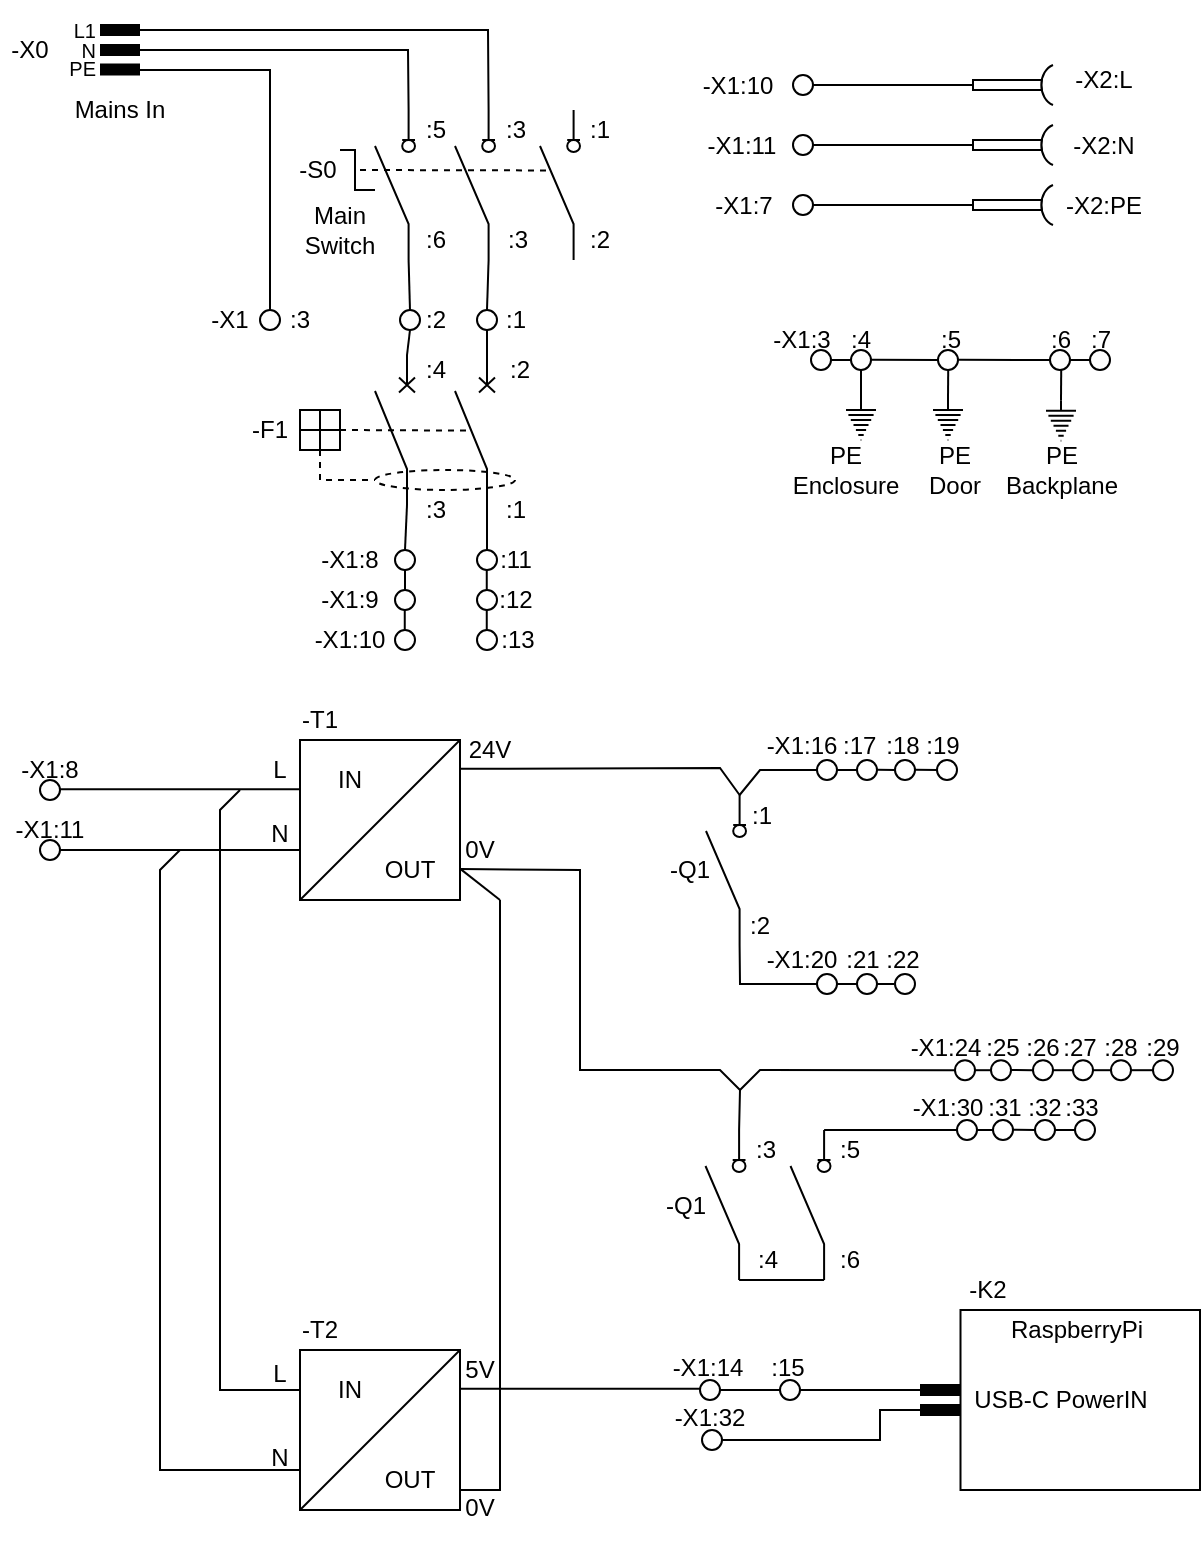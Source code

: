 <mxfile>
    <diagram name="Page-1" id="_w5quBjUEY321jHu5cvN">
        <mxGraphModel dx="1076" dy="1356" grid="1" gridSize="10" guides="1" tooltips="1" connect="1" arrows="1" fold="1" page="1" pageScale="1" pageWidth="827" pageHeight="1169" math="0" shadow="0">
            <root>
                <mxCell id="0"/>
                <mxCell id="1" parent="0"/>
                <mxCell id="90" value="" style="rounded=0;whiteSpace=wrap;html=1;fillColor=none;" parent="1" vertex="1">
                    <mxGeometry x="550.25" y="880" width="119.75" height="90" as="geometry"/>
                </mxCell>
                <mxCell id="hFVKdKWCD8MQ9zV9a1Gs-126" value="&lt;font style=&quot;font-size: 12px;&quot; face=&quot;Helvetica&quot;&gt;-X1:24&lt;/font&gt;" style="text;html=1;strokeColor=none;fillColor=none;align=center;verticalAlign=middle;whiteSpace=wrap;rounded=0;" parent="1" vertex="1">
                    <mxGeometry x="517.5" y="734.1" width="50" height="30" as="geometry"/>
                </mxCell>
                <mxCell id="hFVKdKWCD8MQ9zV9a1Gs-173" value="&lt;font style=&quot;font-size: 12px;&quot; face=&quot;Helvetica&quot;&gt;-X1:16&lt;/font&gt;" style="text;html=1;strokeColor=none;fillColor=none;align=center;verticalAlign=middle;whiteSpace=wrap;rounded=0;" parent="1" vertex="1">
                    <mxGeometry x="446" y="583" width="50" height="30" as="geometry"/>
                </mxCell>
                <mxCell id="hFVKdKWCD8MQ9zV9a1Gs-191" value="&lt;font style=&quot;font-size: 12px;&quot; face=&quot;Helvetica&quot;&gt;:25&lt;/font&gt;" style="text;html=1;strokeColor=none;fillColor=none;align=center;verticalAlign=middle;whiteSpace=wrap;rounded=0;" parent="1" vertex="1">
                    <mxGeometry x="562" y="734.1" width="19" height="30" as="geometry"/>
                </mxCell>
                <mxCell id="hFVKdKWCD8MQ9zV9a1Gs-195" value="&lt;font style=&quot;font-size: 12px;&quot; face=&quot;Helvetica&quot;&gt;:29&lt;/font&gt;" style="text;html=1;strokeColor=none;fillColor=none;align=center;verticalAlign=middle;whiteSpace=wrap;rounded=0;" parent="1" vertex="1">
                    <mxGeometry x="642" y="734.1" width="19" height="30" as="geometry"/>
                </mxCell>
                <mxCell id="hFVKdKWCD8MQ9zV9a1Gs-143" value="&lt;font style=&quot;font-size: 12px;&quot; face=&quot;Helvetica&quot;&gt;-X1:32&lt;/font&gt;" style="text;html=1;strokeColor=none;fillColor=none;align=center;verticalAlign=middle;whiteSpace=wrap;rounded=0;" parent="1" vertex="1">
                    <mxGeometry x="400" y="919" width="50" height="30" as="geometry"/>
                </mxCell>
                <mxCell id="hFVKdKWCD8MQ9zV9a1Gs-115" value="0V" style="text;html=1;strokeColor=none;fillColor=none;align=center;verticalAlign=middle;whiteSpace=wrap;rounded=0;" parent="1" vertex="1">
                    <mxGeometry x="290" y="630" width="40" height="40" as="geometry"/>
                </mxCell>
                <mxCell id="hFVKdKWCD8MQ9zV9a1Gs-3" value="" style="endArrow=none;html=1;rounded=0;strokeWidth=6;" parent="1" edge="1">
                    <mxGeometry width="50" height="50" relative="1" as="geometry">
                        <mxPoint x="120" y="240" as="sourcePoint"/>
                        <mxPoint x="140" y="240" as="targetPoint"/>
                    </mxGeometry>
                </mxCell>
                <mxCell id="hFVKdKWCD8MQ9zV9a1Gs-4" value="" style="endArrow=none;html=1;rounded=0;strokeWidth=6;" parent="1" edge="1">
                    <mxGeometry width="50" height="50" relative="1" as="geometry">
                        <mxPoint x="120" y="250" as="sourcePoint"/>
                        <mxPoint x="140" y="250" as="targetPoint"/>
                    </mxGeometry>
                </mxCell>
                <mxCell id="hFVKdKWCD8MQ9zV9a1Gs-5" value="" style="endArrow=none;html=1;rounded=0;strokeWidth=6;" parent="1" edge="1">
                    <mxGeometry width="50" height="50" relative="1" as="geometry">
                        <mxPoint x="120" y="259.8" as="sourcePoint"/>
                        <mxPoint x="140" y="259.8" as="targetPoint"/>
                    </mxGeometry>
                </mxCell>
                <mxCell id="hFVKdKWCD8MQ9zV9a1Gs-6" value="&lt;p style=&quot;line-height: 95%; font-size: 10px;&quot;&gt;&lt;font style=&quot;font-size: 10px;&quot;&gt;L1&lt;br&gt;N&lt;br&gt;PE&lt;/font&gt;&lt;/p&gt;" style="text;html=1;strokeColor=none;fillColor=none;align=right;verticalAlign=middle;whiteSpace=wrap;rounded=0;" parent="1" vertex="1">
                    <mxGeometry x="100" y="230" width="20" height="40" as="geometry"/>
                </mxCell>
                <mxCell id="hFVKdKWCD8MQ9zV9a1Gs-8" value="" style="verticalLabelPosition=bottom;shadow=0;dashed=0;align=center;html=1;verticalAlign=top;strokeWidth=1;shape=ellipse;perimeter=ellipsePerimeter;" parent="1" vertex="1">
                    <mxGeometry x="267.5" y="500" width="10" height="10" as="geometry"/>
                </mxCell>
                <mxCell id="hFVKdKWCD8MQ9zV9a1Gs-15" value="" style="pointerEvents=1;verticalLabelPosition=bottom;shadow=0;dashed=0;align=center;html=1;verticalAlign=top;shape=mxgraph.electrical.electro-mechanical.circuitBreaker2;elSwitchState=off;rotation=-90;" parent="1" vertex="1">
                    <mxGeometry x="230" y="430" width="75" height="20" as="geometry"/>
                </mxCell>
                <mxCell id="hFVKdKWCD8MQ9zV9a1Gs-16" value="" style="pointerEvents=1;verticalLabelPosition=bottom;shadow=0;dashed=0;align=center;html=1;verticalAlign=top;shape=mxgraph.electrical.electro-mechanical.circuitBreaker2;elSwitchState=off;rotation=-90;" parent="1" vertex="1">
                    <mxGeometry x="270" y="430" width="75" height="20" as="geometry"/>
                </mxCell>
                <mxCell id="hFVKdKWCD8MQ9zV9a1Gs-17" value="" style="html=1;shape=mxgraph.electrical.electro-mechanical.switchDisconnector;aspect=fixed;elSwitchState=off;direction=north;" parent="1" vertex="1">
                    <mxGeometry x="257.5" y="280" width="20" height="75" as="geometry"/>
                </mxCell>
                <mxCell id="hFVKdKWCD8MQ9zV9a1Gs-18" value="" style="html=1;shape=mxgraph.electrical.electro-mechanical.switchDisconnector;aspect=fixed;elSwitchState=off;direction=north;" parent="1" vertex="1">
                    <mxGeometry x="297.5" y="280" width="20" height="75" as="geometry"/>
                </mxCell>
                <mxCell id="hFVKdKWCD8MQ9zV9a1Gs-19" value="" style="html=1;shape=mxgraph.electrical.electro-mechanical.switchDisconnector;aspect=fixed;elSwitchState=off;direction=north;" parent="1" vertex="1">
                    <mxGeometry x="340" y="280" width="20" height="75" as="geometry"/>
                </mxCell>
                <mxCell id="hFVKdKWCD8MQ9zV9a1Gs-20" value="" style="verticalLabelPosition=bottom;shadow=0;dashed=0;align=center;html=1;verticalAlign=top;strokeWidth=1;shape=ellipse;perimeter=ellipsePerimeter;" parent="1" vertex="1">
                    <mxGeometry x="200" y="380" width="10" height="10" as="geometry"/>
                </mxCell>
                <mxCell id="hFVKdKWCD8MQ9zV9a1Gs-21" value="" style="verticalLabelPosition=bottom;shadow=0;dashed=0;align=center;html=1;verticalAlign=top;strokeWidth=1;shape=ellipse;perimeter=ellipsePerimeter;" parent="1" vertex="1">
                    <mxGeometry x="270" y="380" width="10" height="10" as="geometry"/>
                </mxCell>
                <mxCell id="hFVKdKWCD8MQ9zV9a1Gs-22" value="" style="verticalLabelPosition=bottom;shadow=0;dashed=0;align=center;html=1;verticalAlign=top;strokeWidth=1;shape=ellipse;perimeter=ellipsePerimeter;" parent="1" vertex="1">
                    <mxGeometry x="308.5" y="380" width="10" height="10" as="geometry"/>
                </mxCell>
                <mxCell id="hFVKdKWCD8MQ9zV9a1Gs-26" value="" style="endArrow=none;html=1;rounded=0;exitX=1;exitY=0.84;exitDx=0;exitDy=0;" parent="1" source="hFVKdKWCD8MQ9zV9a1Gs-17" edge="1">
                    <mxGeometry width="50" height="50" relative="1" as="geometry">
                        <mxPoint x="150" y="350" as="sourcePoint"/>
                        <mxPoint x="140" y="250" as="targetPoint"/>
                        <Array as="points">
                            <mxPoint x="274" y="250"/>
                        </Array>
                    </mxGeometry>
                </mxCell>
                <mxCell id="hFVKdKWCD8MQ9zV9a1Gs-29" value="" style="endArrow=none;html=1;rounded=0;exitX=0.5;exitY=0;exitDx=0;exitDy=0;" parent="1" source="hFVKdKWCD8MQ9zV9a1Gs-20" edge="1">
                    <mxGeometry width="50" height="50" relative="1" as="geometry">
                        <mxPoint x="190" y="340" as="sourcePoint"/>
                        <mxPoint x="140" y="260" as="targetPoint"/>
                        <Array as="points">
                            <mxPoint x="205" y="260"/>
                        </Array>
                    </mxGeometry>
                </mxCell>
                <mxCell id="hFVKdKWCD8MQ9zV9a1Gs-30" value="" style="endArrow=none;html=1;rounded=0;entryX=1;entryY=0.84;entryDx=0;entryDy=0;" parent="1" target="hFVKdKWCD8MQ9zV9a1Gs-18" edge="1">
                    <mxGeometry width="50" height="50" relative="1" as="geometry">
                        <mxPoint x="140" y="240" as="sourcePoint"/>
                        <mxPoint x="270" y="280" as="targetPoint"/>
                        <Array as="points">
                            <mxPoint x="314" y="240"/>
                        </Array>
                    </mxGeometry>
                </mxCell>
                <mxCell id="hFVKdKWCD8MQ9zV9a1Gs-34" value="Main Switch" style="text;html=1;strokeColor=none;fillColor=none;align=center;verticalAlign=middle;whiteSpace=wrap;rounded=0;" parent="1" vertex="1">
                    <mxGeometry x="210" y="325" width="60" height="30" as="geometry"/>
                </mxCell>
                <mxCell id="hFVKdKWCD8MQ9zV9a1Gs-36" value="Mains In" style="text;html=1;strokeColor=none;fillColor=none;align=center;verticalAlign=middle;whiteSpace=wrap;rounded=0;" parent="1" vertex="1">
                    <mxGeometry x="100" y="270" width="60" height="20" as="geometry"/>
                </mxCell>
                <mxCell id="hFVKdKWCD8MQ9zV9a1Gs-37" value="&lt;font face=&quot;Helvetica&quot;&gt;-X0&lt;/font&gt;" style="text;html=1;strokeColor=none;fillColor=none;align=center;verticalAlign=middle;whiteSpace=wrap;rounded=0;" parent="1" vertex="1">
                    <mxGeometry x="70" y="235" width="30" height="30" as="geometry"/>
                </mxCell>
                <mxCell id="hFVKdKWCD8MQ9zV9a1Gs-38" value="&lt;font face=&quot;Helvetica&quot;&gt;-X1&lt;/font&gt;" style="text;html=1;strokeColor=none;fillColor=none;align=center;verticalAlign=middle;whiteSpace=wrap;rounded=0;" parent="1" vertex="1">
                    <mxGeometry x="170" y="370" width="30" height="30" as="geometry"/>
                </mxCell>
                <mxCell id="hFVKdKWCD8MQ9zV9a1Gs-39" value=":3" style="text;html=1;strokeColor=none;fillColor=none;align=center;verticalAlign=middle;whiteSpace=wrap;rounded=0;" parent="1" vertex="1">
                    <mxGeometry x="210" y="370" width="20" height="30" as="geometry"/>
                </mxCell>
                <mxCell id="hFVKdKWCD8MQ9zV9a1Gs-40" value=":2" style="text;html=1;strokeColor=none;fillColor=none;align=center;verticalAlign=middle;whiteSpace=wrap;rounded=0;" parent="1" vertex="1">
                    <mxGeometry x="277.5" y="375" width="20" height="20" as="geometry"/>
                </mxCell>
                <mxCell id="hFVKdKWCD8MQ9zV9a1Gs-41" value=":1" style="text;html=1;strokeColor=none;fillColor=none;align=center;verticalAlign=middle;whiteSpace=wrap;rounded=0;" parent="1" vertex="1">
                    <mxGeometry x="317.5" y="375" width="20" height="20" as="geometry"/>
                </mxCell>
                <mxCell id="hFVKdKWCD8MQ9zV9a1Gs-42" value=":4" style="text;html=1;strokeColor=none;fillColor=none;align=center;verticalAlign=middle;whiteSpace=wrap;rounded=0;" parent="1" vertex="1">
                    <mxGeometry x="277.5" y="400" width="20" height="20" as="geometry"/>
                </mxCell>
                <mxCell id="hFVKdKWCD8MQ9zV9a1Gs-43" value=":2" style="text;html=1;strokeColor=none;fillColor=none;align=center;verticalAlign=middle;whiteSpace=wrap;rounded=0;" parent="1" vertex="1">
                    <mxGeometry x="320" y="400" width="20" height="20" as="geometry"/>
                </mxCell>
                <mxCell id="hFVKdKWCD8MQ9zV9a1Gs-44" value=":3" style="text;html=1;strokeColor=none;fillColor=none;align=center;verticalAlign=middle;whiteSpace=wrap;rounded=0;" parent="1" vertex="1">
                    <mxGeometry x="277.5" y="470" width="20" height="20" as="geometry"/>
                </mxCell>
                <mxCell id="hFVKdKWCD8MQ9zV9a1Gs-45" value=":1" style="text;html=1;strokeColor=none;fillColor=none;align=center;verticalAlign=middle;whiteSpace=wrap;rounded=0;" parent="1" vertex="1">
                    <mxGeometry x="317.5" y="470" width="20" height="20" as="geometry"/>
                </mxCell>
                <mxCell id="hFVKdKWCD8MQ9zV9a1Gs-46" value="" style="verticalLabelPosition=bottom;shadow=0;dashed=0;align=center;html=1;verticalAlign=top;strokeWidth=1;shape=ellipse;perimeter=ellipsePerimeter;" parent="1" vertex="1">
                    <mxGeometry x="267.5" y="520" width="10" height="10" as="geometry"/>
                </mxCell>
                <mxCell id="hFVKdKWCD8MQ9zV9a1Gs-47" value="" style="verticalLabelPosition=bottom;shadow=0;dashed=0;align=center;html=1;verticalAlign=top;strokeWidth=1;shape=ellipse;perimeter=ellipsePerimeter;" parent="1" vertex="1">
                    <mxGeometry x="267.5" y="540" width="10" height="10" as="geometry"/>
                </mxCell>
                <mxCell id="hFVKdKWCD8MQ9zV9a1Gs-48" value="" style="verticalLabelPosition=bottom;shadow=0;dashed=0;align=center;html=1;verticalAlign=top;strokeWidth=1;shape=ellipse;perimeter=ellipsePerimeter;" parent="1" vertex="1">
                    <mxGeometry x="308.5" y="500" width="10" height="10" as="geometry"/>
                </mxCell>
                <mxCell id="hFVKdKWCD8MQ9zV9a1Gs-49" value="" style="verticalLabelPosition=bottom;shadow=0;dashed=0;align=center;html=1;verticalAlign=top;strokeWidth=1;shape=ellipse;perimeter=ellipsePerimeter;" parent="1" vertex="1">
                    <mxGeometry x="308.5" y="520" width="10" height="10" as="geometry"/>
                </mxCell>
                <mxCell id="hFVKdKWCD8MQ9zV9a1Gs-50" value="" style="verticalLabelPosition=bottom;shadow=0;dashed=0;align=center;html=1;verticalAlign=top;strokeWidth=1;shape=ellipse;perimeter=ellipsePerimeter;" parent="1" vertex="1">
                    <mxGeometry x="308.5" y="540" width="10" height="10" as="geometry"/>
                </mxCell>
                <mxCell id="hFVKdKWCD8MQ9zV9a1Gs-51" value="" style="ellipse;whiteSpace=wrap;html=1;fillColor=none;dashed=1;" parent="1" vertex="1">
                    <mxGeometry x="257.5" y="460" width="70" height="10" as="geometry"/>
                </mxCell>
                <mxCell id="hFVKdKWCD8MQ9zV9a1Gs-52" value="" style="rounded=0;whiteSpace=wrap;html=1;fillColor=none;" parent="1" vertex="1">
                    <mxGeometry x="220" y="430" width="20" height="20" as="geometry"/>
                </mxCell>
                <mxCell id="hFVKdKWCD8MQ9zV9a1Gs-53" value="" style="endArrow=none;html=1;rounded=0;exitX=0;exitY=0.5;exitDx=0;exitDy=0;entryX=1;entryY=0.5;entryDx=0;entryDy=0;" parent="1" source="hFVKdKWCD8MQ9zV9a1Gs-52" target="hFVKdKWCD8MQ9zV9a1Gs-52" edge="1">
                    <mxGeometry width="50" height="50" relative="1" as="geometry">
                        <mxPoint x="170" y="360" as="sourcePoint"/>
                        <mxPoint x="220" y="310" as="targetPoint"/>
                    </mxGeometry>
                </mxCell>
                <mxCell id="hFVKdKWCD8MQ9zV9a1Gs-54" value="" style="endArrow=none;html=1;rounded=0;entryX=0.5;entryY=1;entryDx=0;entryDy=0;exitX=0.5;exitY=0;exitDx=0;exitDy=0;" parent="1" source="hFVKdKWCD8MQ9zV9a1Gs-52" target="hFVKdKWCD8MQ9zV9a1Gs-52" edge="1">
                    <mxGeometry width="50" height="50" relative="1" as="geometry">
                        <mxPoint x="170" y="360" as="sourcePoint"/>
                        <mxPoint x="220" y="310" as="targetPoint"/>
                    </mxGeometry>
                </mxCell>
                <mxCell id="hFVKdKWCD8MQ9zV9a1Gs-55" value="" style="endArrow=none;html=1;rounded=0;entryX=0.496;entryY=0.342;entryDx=0;entryDy=0;entryPerimeter=0;exitX=1;exitY=0.5;exitDx=0;exitDy=0;dashed=1;" parent="1" source="hFVKdKWCD8MQ9zV9a1Gs-52" target="hFVKdKWCD8MQ9zV9a1Gs-16" edge="1">
                    <mxGeometry width="50" height="50" relative="1" as="geometry">
                        <mxPoint x="200" y="450" as="sourcePoint"/>
                        <mxPoint x="250" y="400" as="targetPoint"/>
                    </mxGeometry>
                </mxCell>
                <mxCell id="hFVKdKWCD8MQ9zV9a1Gs-57" value="" style="endArrow=none;dashed=1;html=1;rounded=0;entryX=0;entryY=0.5;entryDx=0;entryDy=0;exitX=0.5;exitY=1;exitDx=0;exitDy=0;" parent="1" source="hFVKdKWCD8MQ9zV9a1Gs-52" target="hFVKdKWCD8MQ9zV9a1Gs-51" edge="1">
                    <mxGeometry width="50" height="50" relative="1" as="geometry">
                        <mxPoint x="200" y="450" as="sourcePoint"/>
                        <mxPoint x="250" y="400" as="targetPoint"/>
                        <Array as="points">
                            <mxPoint x="230" y="465"/>
                        </Array>
                    </mxGeometry>
                </mxCell>
                <mxCell id="hFVKdKWCD8MQ9zV9a1Gs-59" value="-F1" style="text;html=1;strokeColor=none;fillColor=none;align=center;verticalAlign=middle;whiteSpace=wrap;rounded=0;" parent="1" vertex="1">
                    <mxGeometry x="190" y="430" width="30" height="20" as="geometry"/>
                </mxCell>
                <mxCell id="hFVKdKWCD8MQ9zV9a1Gs-60" value=":1" style="text;html=1;strokeColor=none;fillColor=none;align=center;verticalAlign=middle;whiteSpace=wrap;rounded=0;" parent="1" vertex="1">
                    <mxGeometry x="360" y="280" width="20" height="20" as="geometry"/>
                </mxCell>
                <mxCell id="hFVKdKWCD8MQ9zV9a1Gs-61" value=":2" style="text;html=1;strokeColor=none;fillColor=none;align=center;verticalAlign=middle;whiteSpace=wrap;rounded=0;" parent="1" vertex="1">
                    <mxGeometry x="360" y="335" width="20" height="20" as="geometry"/>
                </mxCell>
                <mxCell id="hFVKdKWCD8MQ9zV9a1Gs-62" value=":3" style="text;html=1;strokeColor=none;fillColor=none;align=center;verticalAlign=middle;whiteSpace=wrap;rounded=0;" parent="1" vertex="1">
                    <mxGeometry x="317.5" y="280" width="20" height="20" as="geometry"/>
                </mxCell>
                <mxCell id="hFVKdKWCD8MQ9zV9a1Gs-63" value=":3" style="text;html=1;strokeColor=none;fillColor=none;align=center;verticalAlign=middle;whiteSpace=wrap;rounded=0;" parent="1" vertex="1">
                    <mxGeometry x="318.5" y="335" width="20" height="20" as="geometry"/>
                </mxCell>
                <mxCell id="hFVKdKWCD8MQ9zV9a1Gs-64" value=":5" style="text;html=1;strokeColor=none;fillColor=none;align=center;verticalAlign=middle;whiteSpace=wrap;rounded=0;" parent="1" vertex="1">
                    <mxGeometry x="277.5" y="280" width="20" height="20" as="geometry"/>
                </mxCell>
                <mxCell id="hFVKdKWCD8MQ9zV9a1Gs-65" value=":6" style="text;html=1;strokeColor=none;fillColor=none;align=center;verticalAlign=middle;whiteSpace=wrap;rounded=0;" parent="1" vertex="1">
                    <mxGeometry x="277.5" y="335" width="20" height="20" as="geometry"/>
                </mxCell>
                <mxCell id="hFVKdKWCD8MQ9zV9a1Gs-66" value="" style="endArrow=none;dashed=1;html=1;rounded=0;entryX=0.597;entryY=0.238;entryDx=0;entryDy=0;entryPerimeter=0;" parent="1" target="hFVKdKWCD8MQ9zV9a1Gs-19" edge="1">
                    <mxGeometry width="50" height="50" relative="1" as="geometry">
                        <mxPoint x="250" y="310" as="sourcePoint"/>
                        <mxPoint x="345" y="317.35" as="targetPoint"/>
                    </mxGeometry>
                </mxCell>
                <mxCell id="hFVKdKWCD8MQ9zV9a1Gs-70" value="" style="endArrow=none;html=1;rounded=0;" parent="1" edge="1">
                    <mxGeometry width="50" height="50" relative="1" as="geometry">
                        <mxPoint x="257.5" y="320" as="sourcePoint"/>
                        <mxPoint x="240" y="300" as="targetPoint"/>
                        <Array as="points">
                            <mxPoint x="247.5" y="320"/>
                            <mxPoint x="247.5" y="300"/>
                        </Array>
                    </mxGeometry>
                </mxCell>
                <mxCell id="hFVKdKWCD8MQ9zV9a1Gs-71" value="&lt;font face=&quot;Helvetica&quot;&gt;-S0&lt;/font&gt;" style="text;html=1;strokeColor=none;fillColor=none;align=center;verticalAlign=middle;whiteSpace=wrap;rounded=0;" parent="1" vertex="1">
                    <mxGeometry x="214" y="295" width="30" height="30" as="geometry"/>
                </mxCell>
                <mxCell id="hFVKdKWCD8MQ9zV9a1Gs-72" value="" style="endArrow=none;html=1;rounded=0;entryX=0;entryY=0.84;entryDx=0;entryDy=0;exitX=0.5;exitY=0;exitDx=0;exitDy=0;" parent="1" source="hFVKdKWCD8MQ9zV9a1Gs-21" target="hFVKdKWCD8MQ9zV9a1Gs-17" edge="1">
                    <mxGeometry width="50" height="50" relative="1" as="geometry">
                        <mxPoint x="310" y="410" as="sourcePoint"/>
                        <mxPoint x="360" y="360" as="targetPoint"/>
                    </mxGeometry>
                </mxCell>
                <mxCell id="hFVKdKWCD8MQ9zV9a1Gs-73" value="" style="endArrow=none;html=1;rounded=0;entryX=0;entryY=0.84;entryDx=0;entryDy=0;exitX=0.5;exitY=0;exitDx=0;exitDy=0;" parent="1" source="hFVKdKWCD8MQ9zV9a1Gs-22" target="hFVKdKWCD8MQ9zV9a1Gs-18" edge="1">
                    <mxGeometry width="50" height="50" relative="1" as="geometry">
                        <mxPoint x="310" y="410" as="sourcePoint"/>
                        <mxPoint x="360" y="360" as="targetPoint"/>
                    </mxGeometry>
                </mxCell>
                <mxCell id="hFVKdKWCD8MQ9zV9a1Gs-74" value="" style="endArrow=none;html=1;rounded=0;entryX=0.5;entryY=1;entryDx=0;entryDy=0;exitX=1;exitY=0.8;exitDx=0;exitDy=0;" parent="1" source="hFVKdKWCD8MQ9zV9a1Gs-16" target="hFVKdKWCD8MQ9zV9a1Gs-22" edge="1">
                    <mxGeometry width="50" height="50" relative="1" as="geometry">
                        <mxPoint x="310" y="410" as="sourcePoint"/>
                        <mxPoint x="360" y="360" as="targetPoint"/>
                    </mxGeometry>
                </mxCell>
                <mxCell id="hFVKdKWCD8MQ9zV9a1Gs-75" value="" style="endArrow=none;html=1;rounded=0;entryX=0.5;entryY=1;entryDx=0;entryDy=0;exitX=1;exitY=0.8;exitDx=0;exitDy=0;" parent="1" source="hFVKdKWCD8MQ9zV9a1Gs-15" target="hFVKdKWCD8MQ9zV9a1Gs-21" edge="1">
                    <mxGeometry width="50" height="50" relative="1" as="geometry">
                        <mxPoint x="310" y="410" as="sourcePoint"/>
                        <mxPoint x="360" y="360" as="targetPoint"/>
                    </mxGeometry>
                </mxCell>
                <mxCell id="hFVKdKWCD8MQ9zV9a1Gs-76" value="" style="endArrow=none;html=1;rounded=0;entryX=0;entryY=0.8;entryDx=0;entryDy=0;exitX=0.5;exitY=0;exitDx=0;exitDy=0;" parent="1" source="hFVKdKWCD8MQ9zV9a1Gs-8" target="hFVKdKWCD8MQ9zV9a1Gs-15" edge="1">
                    <mxGeometry width="50" height="50" relative="1" as="geometry">
                        <mxPoint x="310" y="510" as="sourcePoint"/>
                        <mxPoint x="360" y="460" as="targetPoint"/>
                    </mxGeometry>
                </mxCell>
                <mxCell id="hFVKdKWCD8MQ9zV9a1Gs-77" value="" style="endArrow=none;html=1;rounded=0;entryX=0;entryY=0.8;entryDx=0;entryDy=0;exitX=0.5;exitY=0;exitDx=0;exitDy=0;" parent="1" source="hFVKdKWCD8MQ9zV9a1Gs-48" target="hFVKdKWCD8MQ9zV9a1Gs-16" edge="1">
                    <mxGeometry width="50" height="50" relative="1" as="geometry">
                        <mxPoint x="310" y="510" as="sourcePoint"/>
                        <mxPoint x="360" y="460" as="targetPoint"/>
                    </mxGeometry>
                </mxCell>
                <mxCell id="hFVKdKWCD8MQ9zV9a1Gs-78" value="" style="endArrow=none;html=1;rounded=0;entryX=0.5;entryY=1;entryDx=0;entryDy=0;exitX=0.5;exitY=0;exitDx=0;exitDy=0;" parent="1" source="hFVKdKWCD8MQ9zV9a1Gs-46" target="hFVKdKWCD8MQ9zV9a1Gs-8" edge="1">
                    <mxGeometry width="50" height="50" relative="1" as="geometry">
                        <mxPoint x="310" y="570" as="sourcePoint"/>
                        <mxPoint x="360" y="520" as="targetPoint"/>
                    </mxGeometry>
                </mxCell>
                <mxCell id="hFVKdKWCD8MQ9zV9a1Gs-79" value="" style="endArrow=none;html=1;rounded=0;entryX=0.5;entryY=1;entryDx=0;entryDy=0;exitX=0.5;exitY=0;exitDx=0;exitDy=0;" parent="1" edge="1">
                    <mxGeometry width="50" height="50" relative="1" as="geometry">
                        <mxPoint x="313.38" y="520" as="sourcePoint"/>
                        <mxPoint x="313.38" y="510" as="targetPoint"/>
                    </mxGeometry>
                </mxCell>
                <mxCell id="hFVKdKWCD8MQ9zV9a1Gs-80" value="" style="endArrow=none;html=1;rounded=0;entryX=0.5;entryY=1;entryDx=0;entryDy=0;exitX=0.5;exitY=0;exitDx=0;exitDy=0;" parent="1" edge="1">
                    <mxGeometry width="50" height="50" relative="1" as="geometry">
                        <mxPoint x="272.38" y="540" as="sourcePoint"/>
                        <mxPoint x="272.38" y="530" as="targetPoint"/>
                    </mxGeometry>
                </mxCell>
                <mxCell id="hFVKdKWCD8MQ9zV9a1Gs-81" value="" style="endArrow=none;html=1;rounded=0;entryX=0.5;entryY=1;entryDx=0;entryDy=0;exitX=0.5;exitY=0;exitDx=0;exitDy=0;" parent="1" edge="1">
                    <mxGeometry width="50" height="50" relative="1" as="geometry">
                        <mxPoint x="313.38" y="540" as="sourcePoint"/>
                        <mxPoint x="313.38" y="530" as="targetPoint"/>
                    </mxGeometry>
                </mxCell>
                <mxCell id="hFVKdKWCD8MQ9zV9a1Gs-82" value="" style="endArrow=none;html=1;rounded=0;strokeWidth=6;" parent="1" edge="1">
                    <mxGeometry width="50" height="50" relative="1" as="geometry">
                        <mxPoint x="530" y="920" as="sourcePoint"/>
                        <mxPoint x="550" y="920" as="targetPoint"/>
                    </mxGeometry>
                </mxCell>
                <mxCell id="hFVKdKWCD8MQ9zV9a1Gs-83" value="" style="endArrow=none;html=1;rounded=0;strokeWidth=6;" parent="1" edge="1">
                    <mxGeometry width="50" height="50" relative="1" as="geometry">
                        <mxPoint x="530" y="930" as="sourcePoint"/>
                        <mxPoint x="550" y="930" as="targetPoint"/>
                    </mxGeometry>
                </mxCell>
                <mxCell id="hFVKdKWCD8MQ9zV9a1Gs-87" value="&lt;font face=&quot;Helvetica&quot;&gt;-K2&lt;/font&gt;" style="text;html=1;strokeColor=none;fillColor=none;align=center;verticalAlign=middle;whiteSpace=wrap;rounded=0;" parent="1" vertex="1">
                    <mxGeometry x="544.5" y="860" width="37.5" height="20" as="geometry"/>
                </mxCell>
                <mxCell id="hFVKdKWCD8MQ9zV9a1Gs-88" value="" style="whiteSpace=wrap;html=1;aspect=fixed;fillColor=none;" parent="1" vertex="1">
                    <mxGeometry x="220" y="900" width="80" height="80" as="geometry"/>
                </mxCell>
                <mxCell id="hFVKdKWCD8MQ9zV9a1Gs-89" value="" style="endArrow=none;html=1;rounded=0;entryX=1;entryY=0;entryDx=0;entryDy=0;exitX=0;exitY=1;exitDx=0;exitDy=0;" parent="1" source="hFVKdKWCD8MQ9zV9a1Gs-88" target="hFVKdKWCD8MQ9zV9a1Gs-88" edge="1">
                    <mxGeometry width="50" height="50" relative="1" as="geometry">
                        <mxPoint x="140" y="900" as="sourcePoint"/>
                        <mxPoint x="190" y="850" as="targetPoint"/>
                    </mxGeometry>
                </mxCell>
                <mxCell id="hFVKdKWCD8MQ9zV9a1Gs-90" value="IN" style="text;html=1;strokeColor=none;fillColor=none;align=center;verticalAlign=middle;whiteSpace=wrap;rounded=0;" parent="1" vertex="1">
                    <mxGeometry x="230" y="910" width="30" height="20" as="geometry"/>
                </mxCell>
                <mxCell id="hFVKdKWCD8MQ9zV9a1Gs-91" value="OUT" style="text;html=1;strokeColor=none;fillColor=none;align=center;verticalAlign=middle;whiteSpace=wrap;rounded=0;" parent="1" vertex="1">
                    <mxGeometry x="260" y="955" width="30" height="20" as="geometry"/>
                </mxCell>
                <mxCell id="hFVKdKWCD8MQ9zV9a1Gs-92" value="" style="whiteSpace=wrap;html=1;aspect=fixed;fillColor=none;" parent="1" vertex="1">
                    <mxGeometry x="220" y="595" width="80" height="80" as="geometry"/>
                </mxCell>
                <mxCell id="hFVKdKWCD8MQ9zV9a1Gs-93" value="" style="endArrow=none;html=1;rounded=0;entryX=1;entryY=0;entryDx=0;entryDy=0;exitX=0;exitY=1;exitDx=0;exitDy=0;" parent="1" source="hFVKdKWCD8MQ9zV9a1Gs-92" target="hFVKdKWCD8MQ9zV9a1Gs-92" edge="1">
                    <mxGeometry width="50" height="50" relative="1" as="geometry">
                        <mxPoint x="140" y="595" as="sourcePoint"/>
                        <mxPoint x="190" y="545" as="targetPoint"/>
                    </mxGeometry>
                </mxCell>
                <mxCell id="hFVKdKWCD8MQ9zV9a1Gs-94" value="IN" style="text;html=1;strokeColor=none;fillColor=none;align=center;verticalAlign=middle;whiteSpace=wrap;rounded=0;" parent="1" vertex="1">
                    <mxGeometry x="230" y="605" width="30" height="20" as="geometry"/>
                </mxCell>
                <mxCell id="hFVKdKWCD8MQ9zV9a1Gs-95" value="OUT" style="text;html=1;strokeColor=none;fillColor=none;align=center;verticalAlign=middle;whiteSpace=wrap;rounded=0;" parent="1" vertex="1">
                    <mxGeometry x="260" y="650" width="30" height="20" as="geometry"/>
                </mxCell>
                <mxCell id="hFVKdKWCD8MQ9zV9a1Gs-101" value="" style="endArrow=none;html=1;rounded=0;entryX=1;entryY=0.75;entryDx=0;entryDy=0;" parent="1" source="hFVKdKWCD8MQ9zV9a1Gs-104" edge="1">
                    <mxGeometry width="50" height="50" relative="1" as="geometry">
                        <mxPoint x="420" y="609.41" as="sourcePoint"/>
                        <mxPoint x="300" y="609.41" as="targetPoint"/>
                    </mxGeometry>
                </mxCell>
                <mxCell id="hFVKdKWCD8MQ9zV9a1Gs-102" value="" style="endArrow=none;html=1;rounded=0;entryX=1;entryY=0.75;entryDx=0;entryDy=0;" parent="1" edge="1">
                    <mxGeometry width="50" height="50" relative="1" as="geometry">
                        <mxPoint x="420" y="919.41" as="sourcePoint"/>
                        <mxPoint x="300" y="919.41" as="targetPoint"/>
                    </mxGeometry>
                </mxCell>
                <mxCell id="hFVKdKWCD8MQ9zV9a1Gs-103" value="5V" style="text;html=1;strokeColor=none;fillColor=none;align=center;verticalAlign=middle;whiteSpace=wrap;rounded=0;" parent="1" vertex="1">
                    <mxGeometry x="290" y="890" width="40" height="40" as="geometry"/>
                </mxCell>
                <mxCell id="hFVKdKWCD8MQ9zV9a1Gs-104" value="24V" style="text;html=1;strokeColor=none;fillColor=none;align=center;verticalAlign=middle;whiteSpace=wrap;rounded=0;" parent="1" vertex="1">
                    <mxGeometry x="300" y="585" width="30" height="30" as="geometry"/>
                </mxCell>
                <mxCell id="hFVKdKWCD8MQ9zV9a1Gs-107" value="" style="endArrow=none;html=1;rounded=0;entryX=1;entryY=0.75;entryDx=0;entryDy=0;exitX=1;exitY=0.84;exitDx=0;exitDy=0;" parent="1" source="5" edge="1">
                    <mxGeometry width="50" height="50" relative="1" as="geometry">
                        <mxPoint x="420" y="609.41" as="sourcePoint"/>
                        <mxPoint x="300" y="609.41" as="targetPoint"/>
                        <Array as="points">
                            <mxPoint x="430" y="609"/>
                        </Array>
                    </mxGeometry>
                </mxCell>
                <mxCell id="hFVKdKWCD8MQ9zV9a1Gs-109" value="" style="endArrow=none;html=1;rounded=0;" parent="1" edge="1">
                    <mxGeometry width="50" height="50" relative="1" as="geometry">
                        <mxPoint x="330" y="665" as="sourcePoint"/>
                        <mxPoint x="330" y="665" as="targetPoint"/>
                    </mxGeometry>
                </mxCell>
                <mxCell id="hFVKdKWCD8MQ9zV9a1Gs-112" value="" style="endArrow=none;html=1;rounded=0;entryX=1.004;entryY=0.807;entryDx=0;entryDy=0;entryPerimeter=0;" parent="1" target="hFVKdKWCD8MQ9zV9a1Gs-92" edge="1">
                    <mxGeometry width="50" height="50" relative="1" as="geometry">
                        <mxPoint x="320" y="675" as="sourcePoint"/>
                        <mxPoint x="300" y="665" as="targetPoint"/>
                    </mxGeometry>
                </mxCell>
                <mxCell id="hFVKdKWCD8MQ9zV9a1Gs-116" value="0V" style="text;html=1;strokeColor=none;fillColor=none;align=center;verticalAlign=middle;whiteSpace=wrap;rounded=0;" parent="1" vertex="1">
                    <mxGeometry x="290" y="959" width="40" height="40" as="geometry"/>
                </mxCell>
                <mxCell id="hFVKdKWCD8MQ9zV9a1Gs-122" value="" style="verticalLabelPosition=bottom;shadow=0;dashed=0;align=center;html=1;verticalAlign=top;strokeWidth=1;shape=ellipse;perimeter=ellipsePerimeter;" parent="1" vertex="1">
                    <mxGeometry x="478.5" y="605" width="10" height="10" as="geometry"/>
                </mxCell>
                <mxCell id="hFVKdKWCD8MQ9zV9a1Gs-125" value="" style="verticalLabelPosition=bottom;shadow=0;dashed=0;align=center;html=1;verticalAlign=top;strokeWidth=1;shape=ellipse;perimeter=ellipsePerimeter;" parent="1" vertex="1">
                    <mxGeometry x="547.5" y="755.1" width="10" height="10" as="geometry"/>
                </mxCell>
                <mxCell id="hFVKdKWCD8MQ9zV9a1Gs-128" value="-T1" style="text;html=1;strokeColor=none;fillColor=none;align=center;verticalAlign=middle;whiteSpace=wrap;rounded=0;" parent="1" vertex="1">
                    <mxGeometry x="200" y="570" width="60" height="30" as="geometry"/>
                </mxCell>
                <mxCell id="hFVKdKWCD8MQ9zV9a1Gs-129" value="-T2" style="text;html=1;strokeColor=none;fillColor=none;align=center;verticalAlign=middle;whiteSpace=wrap;rounded=0;" parent="1" vertex="1">
                    <mxGeometry x="200" y="880" width="60" height="20" as="geometry"/>
                </mxCell>
                <mxCell id="hFVKdKWCD8MQ9zV9a1Gs-130" value="" style="endArrow=none;html=1;rounded=0;exitX=0.25;exitY=0.275;exitDx=0;exitDy=0;exitPerimeter=0;" parent="1" source="hFVKdKWCD8MQ9zV9a1Gs-116" edge="1">
                    <mxGeometry width="50" height="50" relative="1" as="geometry">
                        <mxPoint x="290" y="765" as="sourcePoint"/>
                        <mxPoint x="320" y="675" as="targetPoint"/>
                        <Array as="points">
                            <mxPoint x="320" y="970"/>
                        </Array>
                    </mxGeometry>
                </mxCell>
                <mxCell id="hFVKdKWCD8MQ9zV9a1Gs-131" value="" style="verticalLabelPosition=bottom;shadow=0;dashed=0;align=center;html=1;verticalAlign=top;strokeWidth=1;shape=ellipse;perimeter=ellipsePerimeter;" parent="1" vertex="1">
                    <mxGeometry x="420" y="915" width="10" height="10" as="geometry"/>
                </mxCell>
                <mxCell id="hFVKdKWCD8MQ9zV9a1Gs-132" value="&lt;font style=&quot;font-size: 12px;&quot; face=&quot;Helvetica&quot;&gt;-X1:14&lt;/font&gt;" style="text;html=1;strokeColor=none;fillColor=none;align=center;verticalAlign=middle;whiteSpace=wrap;rounded=0;" parent="1" vertex="1">
                    <mxGeometry x="399" y="894" width="50" height="30" as="geometry"/>
                </mxCell>
                <mxCell id="hFVKdKWCD8MQ9zV9a1Gs-133" value="" style="verticalLabelPosition=bottom;shadow=0;dashed=0;align=center;html=1;verticalAlign=top;strokeWidth=1;shape=ellipse;perimeter=ellipsePerimeter;" parent="1" vertex="1">
                    <mxGeometry x="460" y="915" width="10" height="10" as="geometry"/>
                </mxCell>
                <mxCell id="hFVKdKWCD8MQ9zV9a1Gs-134" value="&lt;font style=&quot;font-size: 12px;&quot; face=&quot;Helvetica&quot;&gt;:15&lt;/font&gt;" style="text;html=1;strokeColor=none;fillColor=none;align=center;verticalAlign=middle;whiteSpace=wrap;rounded=0;" parent="1" vertex="1">
                    <mxGeometry x="439" y="894" width="50" height="30" as="geometry"/>
                </mxCell>
                <mxCell id="hFVKdKWCD8MQ9zV9a1Gs-136" value="" style="endArrow=none;html=1;rounded=0;exitX=1;exitY=0.5;exitDx=0;exitDy=0;" parent="1" source="hFVKdKWCD8MQ9zV9a1Gs-133" edge="1">
                    <mxGeometry width="50" height="50" relative="1" as="geometry">
                        <mxPoint x="430" y="970" as="sourcePoint"/>
                        <mxPoint x="530" y="920" as="targetPoint"/>
                    </mxGeometry>
                </mxCell>
                <mxCell id="hFVKdKWCD8MQ9zV9a1Gs-137" value="" style="endArrow=none;html=1;rounded=0;entryX=0;entryY=0.5;entryDx=0;entryDy=0;exitX=1;exitY=0.5;exitDx=0;exitDy=0;" parent="1" source="hFVKdKWCD8MQ9zV9a1Gs-131" target="hFVKdKWCD8MQ9zV9a1Gs-133" edge="1">
                    <mxGeometry width="50" height="50" relative="1" as="geometry">
                        <mxPoint x="430" y="970" as="sourcePoint"/>
                        <mxPoint x="480" y="920" as="targetPoint"/>
                    </mxGeometry>
                </mxCell>
                <mxCell id="hFVKdKWCD8MQ9zV9a1Gs-142" value="" style="verticalLabelPosition=bottom;shadow=0;dashed=0;align=center;html=1;verticalAlign=top;strokeWidth=1;shape=ellipse;perimeter=ellipsePerimeter;" parent="1" vertex="1">
                    <mxGeometry x="421" y="940" width="10" height="10" as="geometry"/>
                </mxCell>
                <mxCell id="hFVKdKWCD8MQ9zV9a1Gs-146" value="" style="endArrow=none;html=1;rounded=0;exitX=1;exitY=0.5;exitDx=0;exitDy=0;" parent="1" source="hFVKdKWCD8MQ9zV9a1Gs-142" edge="1">
                    <mxGeometry width="50" height="50" relative="1" as="geometry">
                        <mxPoint x="470" y="970" as="sourcePoint"/>
                        <mxPoint x="540" y="930" as="targetPoint"/>
                        <Array as="points">
                            <mxPoint x="510" y="945"/>
                            <mxPoint x="510" y="930"/>
                        </Array>
                    </mxGeometry>
                </mxCell>
                <mxCell id="hFVKdKWCD8MQ9zV9a1Gs-147" value="" style="endArrow=none;html=1;rounded=0;entryX=0;entryY=0.25;entryDx=0;entryDy=0;" parent="1" edge="1">
                    <mxGeometry width="50" height="50" relative="1" as="geometry">
                        <mxPoint x="100" y="619.6" as="sourcePoint"/>
                        <mxPoint x="220" y="619.6" as="targetPoint"/>
                    </mxGeometry>
                </mxCell>
                <mxCell id="hFVKdKWCD8MQ9zV9a1Gs-148" value="" style="endArrow=none;html=1;rounded=0;entryX=0;entryY=0.25;entryDx=0;entryDy=0;" parent="1" edge="1">
                    <mxGeometry width="50" height="50" relative="1" as="geometry">
                        <mxPoint x="100" y="650" as="sourcePoint"/>
                        <mxPoint x="220" y="650" as="targetPoint"/>
                    </mxGeometry>
                </mxCell>
                <mxCell id="hFVKdKWCD8MQ9zV9a1Gs-149" value="" style="endArrow=none;html=1;rounded=0;entryX=0;entryY=0.75;entryDx=0;entryDy=0;" parent="1" target="hFVKdKWCD8MQ9zV9a1Gs-88" edge="1">
                    <mxGeometry width="50" height="50" relative="1" as="geometry">
                        <mxPoint x="160" y="650" as="sourcePoint"/>
                        <mxPoint x="140" y="715" as="targetPoint"/>
                        <Array as="points">
                            <mxPoint x="150" y="660"/>
                            <mxPoint x="150" y="960"/>
                        </Array>
                    </mxGeometry>
                </mxCell>
                <mxCell id="hFVKdKWCD8MQ9zV9a1Gs-150" value="" style="endArrow=none;html=1;rounded=0;exitX=0;exitY=0.25;exitDx=0;exitDy=0;" parent="1" source="hFVKdKWCD8MQ9zV9a1Gs-88" edge="1">
                    <mxGeometry width="50" height="50" relative="1" as="geometry">
                        <mxPoint x="160" y="715" as="sourcePoint"/>
                        <mxPoint x="190" y="620" as="targetPoint"/>
                        <Array as="points">
                            <mxPoint x="180" y="920"/>
                            <mxPoint x="180" y="630"/>
                        </Array>
                    </mxGeometry>
                </mxCell>
                <mxCell id="hFVKdKWCD8MQ9zV9a1Gs-151" value="L" style="text;html=1;strokeColor=none;fillColor=none;align=center;verticalAlign=middle;whiteSpace=wrap;rounded=0;" parent="1" vertex="1">
                    <mxGeometry x="190" y="595" width="40" height="30" as="geometry"/>
                </mxCell>
                <mxCell id="hFVKdKWCD8MQ9zV9a1Gs-152" value="L" style="text;html=1;strokeColor=none;fillColor=none;align=center;verticalAlign=middle;whiteSpace=wrap;rounded=0;" parent="1" vertex="1">
                    <mxGeometry x="190" y="897" width="40" height="30" as="geometry"/>
                </mxCell>
                <mxCell id="hFVKdKWCD8MQ9zV9a1Gs-153" value="N" style="text;html=1;strokeColor=none;fillColor=none;align=center;verticalAlign=middle;whiteSpace=wrap;rounded=0;" parent="1" vertex="1">
                    <mxGeometry x="190" y="627" width="40" height="30" as="geometry"/>
                </mxCell>
                <mxCell id="hFVKdKWCD8MQ9zV9a1Gs-154" value="N" style="text;html=1;strokeColor=none;fillColor=none;align=center;verticalAlign=middle;whiteSpace=wrap;rounded=0;" parent="1" vertex="1">
                    <mxGeometry x="190" y="939" width="40" height="30" as="geometry"/>
                </mxCell>
                <mxCell id="hFVKdKWCD8MQ9zV9a1Gs-156" value="" style="verticalLabelPosition=bottom;shadow=0;dashed=0;align=center;html=1;verticalAlign=top;strokeWidth=1;shape=ellipse;perimeter=ellipsePerimeter;" parent="1" vertex="1">
                    <mxGeometry x="90" y="645" width="10" height="10" as="geometry"/>
                </mxCell>
                <mxCell id="hFVKdKWCD8MQ9zV9a1Gs-157" value="&lt;font style=&quot;font-size: 12px;&quot; face=&quot;Helvetica&quot;&gt;-X1:11&lt;/font&gt;" style="text;html=1;strokeColor=none;fillColor=none;align=center;verticalAlign=middle;whiteSpace=wrap;rounded=0;" parent="1" vertex="1">
                    <mxGeometry x="70" y="625" width="50" height="30" as="geometry"/>
                </mxCell>
                <mxCell id="hFVKdKWCD8MQ9zV9a1Gs-158" value="" style="verticalLabelPosition=bottom;shadow=0;dashed=0;align=center;html=1;verticalAlign=top;strokeWidth=1;shape=ellipse;perimeter=ellipsePerimeter;" parent="1" vertex="1">
                    <mxGeometry x="90" y="615" width="10" height="10" as="geometry"/>
                </mxCell>
                <mxCell id="hFVKdKWCD8MQ9zV9a1Gs-159" value="&lt;font style=&quot;font-size: 12px;&quot; face=&quot;Helvetica&quot;&gt;-X1:8&lt;/font&gt;" style="text;html=1;strokeColor=none;fillColor=none;align=center;verticalAlign=middle;whiteSpace=wrap;rounded=0;" parent="1" vertex="1">
                    <mxGeometry x="70" y="595" width="50" height="30" as="geometry"/>
                </mxCell>
                <mxCell id="hFVKdKWCD8MQ9zV9a1Gs-160" value="" style="verticalLabelPosition=bottom;shadow=0;dashed=0;align=center;html=1;verticalAlign=top;strokeWidth=1;shape=ellipse;perimeter=ellipsePerimeter;" parent="1" vertex="1">
                    <mxGeometry x="498.5" y="605" width="10" height="10" as="geometry"/>
                </mxCell>
                <mxCell id="hFVKdKWCD8MQ9zV9a1Gs-161" value="" style="verticalLabelPosition=bottom;shadow=0;dashed=0;align=center;html=1;verticalAlign=top;strokeWidth=1;shape=ellipse;perimeter=ellipsePerimeter;" parent="1" vertex="1">
                    <mxGeometry x="517.5" y="605" width="10" height="10" as="geometry"/>
                </mxCell>
                <mxCell id="hFVKdKWCD8MQ9zV9a1Gs-162" value="" style="verticalLabelPosition=bottom;shadow=0;dashed=0;align=center;html=1;verticalAlign=top;strokeWidth=1;shape=ellipse;perimeter=ellipsePerimeter;" parent="1" vertex="1">
                    <mxGeometry x="538.5" y="605" width="10" height="10" as="geometry"/>
                </mxCell>
                <mxCell id="hFVKdKWCD8MQ9zV9a1Gs-166" value="" style="endArrow=none;html=1;rounded=0;entryX=1;entryY=0.5;entryDx=0;entryDy=0;exitX=0;exitY=0.5;exitDx=0;exitDy=0;" parent="1" source="hFVKdKWCD8MQ9zV9a1Gs-160" target="hFVKdKWCD8MQ9zV9a1Gs-122" edge="1">
                    <mxGeometry width="50" height="50" relative="1" as="geometry">
                        <mxPoint x="598.5" y="670" as="sourcePoint"/>
                        <mxPoint x="648.5" y="620" as="targetPoint"/>
                    </mxGeometry>
                </mxCell>
                <mxCell id="hFVKdKWCD8MQ9zV9a1Gs-167" value="" style="endArrow=none;html=1;rounded=0;entryX=1;entryY=0.5;entryDx=0;entryDy=0;exitX=0;exitY=0.5;exitDx=0;exitDy=0;" parent="1" source="hFVKdKWCD8MQ9zV9a1Gs-161" edge="1">
                    <mxGeometry width="50" height="50" relative="1" as="geometry">
                        <mxPoint x="518.5" y="590" as="sourcePoint"/>
                        <mxPoint x="508.5" y="609.9" as="targetPoint"/>
                    </mxGeometry>
                </mxCell>
                <mxCell id="hFVKdKWCD8MQ9zV9a1Gs-168" value="" style="endArrow=none;html=1;rounded=0;entryX=1;entryY=0.5;entryDx=0;entryDy=0;exitX=0;exitY=0.5;exitDx=0;exitDy=0;" parent="1" source="hFVKdKWCD8MQ9zV9a1Gs-162" edge="1">
                    <mxGeometry width="50" height="50" relative="1" as="geometry">
                        <mxPoint x="537.5" y="609.9" as="sourcePoint"/>
                        <mxPoint x="527.5" y="609.9" as="targetPoint"/>
                    </mxGeometry>
                </mxCell>
                <mxCell id="hFVKdKWCD8MQ9zV9a1Gs-174" value="&lt;font style=&quot;font-size: 12px;&quot; face=&quot;Helvetica&quot;&gt;:17&amp;nbsp;&lt;/font&gt;" style="text;html=1;strokeColor=none;fillColor=none;align=center;verticalAlign=middle;whiteSpace=wrap;rounded=0;" parent="1" vertex="1">
                    <mxGeometry x="491.5" y="583" width="19" height="30" as="geometry"/>
                </mxCell>
                <mxCell id="hFVKdKWCD8MQ9zV9a1Gs-175" value="&lt;font style=&quot;font-size: 12px;&quot; face=&quot;Helvetica&quot;&gt;:18&lt;/font&gt;" style="text;html=1;strokeColor=none;fillColor=none;align=center;verticalAlign=middle;whiteSpace=wrap;rounded=0;" parent="1" vertex="1">
                    <mxGeometry x="511.5" y="583" width="19" height="30" as="geometry"/>
                </mxCell>
                <mxCell id="hFVKdKWCD8MQ9zV9a1Gs-176" value="&lt;font style=&quot;font-size: 12px;&quot; face=&quot;Helvetica&quot;&gt;:19&lt;/font&gt;" style="text;html=1;strokeColor=none;fillColor=none;align=center;verticalAlign=middle;whiteSpace=wrap;rounded=0;" parent="1" vertex="1">
                    <mxGeometry x="531.5" y="583" width="19" height="30" as="geometry"/>
                </mxCell>
                <mxCell id="hFVKdKWCD8MQ9zV9a1Gs-182" value="" style="verticalLabelPosition=bottom;shadow=0;dashed=0;align=center;html=1;verticalAlign=top;strokeWidth=1;shape=ellipse;perimeter=ellipsePerimeter;" parent="1" vertex="1">
                    <mxGeometry x="565.5" y="755.1" width="10" height="10" as="geometry"/>
                </mxCell>
                <mxCell id="hFVKdKWCD8MQ9zV9a1Gs-183" value="" style="verticalLabelPosition=bottom;shadow=0;dashed=0;align=center;html=1;verticalAlign=top;strokeWidth=1;shape=ellipse;perimeter=ellipsePerimeter;" parent="1" vertex="1">
                    <mxGeometry x="586.5" y="755.1" width="10" height="10" as="geometry"/>
                </mxCell>
                <mxCell id="hFVKdKWCD8MQ9zV9a1Gs-184" value="" style="verticalLabelPosition=bottom;shadow=0;dashed=0;align=center;html=1;verticalAlign=top;strokeWidth=1;shape=ellipse;perimeter=ellipsePerimeter;" parent="1" vertex="1">
                    <mxGeometry x="606.5" y="755.1" width="10" height="10" as="geometry"/>
                </mxCell>
                <mxCell id="hFVKdKWCD8MQ9zV9a1Gs-185" value="" style="verticalLabelPosition=bottom;shadow=0;dashed=0;align=center;html=1;verticalAlign=top;strokeWidth=1;shape=ellipse;perimeter=ellipsePerimeter;" parent="1" vertex="1">
                    <mxGeometry x="625.5" y="755.1" width="10" height="10" as="geometry"/>
                </mxCell>
                <mxCell id="hFVKdKWCD8MQ9zV9a1Gs-186" value="" style="verticalLabelPosition=bottom;shadow=0;dashed=0;align=center;html=1;verticalAlign=top;strokeWidth=1;shape=ellipse;perimeter=ellipsePerimeter;" parent="1" vertex="1">
                    <mxGeometry x="646.5" y="755.1" width="10" height="10" as="geometry"/>
                </mxCell>
                <mxCell id="hFVKdKWCD8MQ9zV9a1Gs-187" value="" style="endArrow=none;html=1;rounded=0;entryX=1;entryY=0.5;entryDx=0;entryDy=0;exitX=0;exitY=0.5;exitDx=0;exitDy=0;" parent="1" source="hFVKdKWCD8MQ9zV9a1Gs-183" edge="1">
                    <mxGeometry width="50" height="50" relative="1" as="geometry">
                        <mxPoint x="585.5" y="760" as="sourcePoint"/>
                        <mxPoint x="575.5" y="760" as="targetPoint"/>
                    </mxGeometry>
                </mxCell>
                <mxCell id="hFVKdKWCD8MQ9zV9a1Gs-188" value="" style="endArrow=none;html=1;rounded=0;entryX=1;entryY=0.5;entryDx=0;entryDy=0;exitX=0;exitY=0.5;exitDx=0;exitDy=0;" parent="1" source="hFVKdKWCD8MQ9zV9a1Gs-184" target="hFVKdKWCD8MQ9zV9a1Gs-183" edge="1">
                    <mxGeometry width="50" height="50" relative="1" as="geometry">
                        <mxPoint x="576.5" y="790.1" as="sourcePoint"/>
                        <mxPoint x="566.5" y="790.1" as="targetPoint"/>
                    </mxGeometry>
                </mxCell>
                <mxCell id="hFVKdKWCD8MQ9zV9a1Gs-189" value="" style="endArrow=none;html=1;rounded=0;entryX=1;entryY=0.5;entryDx=0;entryDy=0;exitX=0;exitY=0.5;exitDx=0;exitDy=0;" parent="1" source="hFVKdKWCD8MQ9zV9a1Gs-185" target="hFVKdKWCD8MQ9zV9a1Gs-184" edge="1">
                    <mxGeometry width="50" height="50" relative="1" as="geometry">
                        <mxPoint x="586.5" y="800.1" as="sourcePoint"/>
                        <mxPoint x="576.5" y="800.1" as="targetPoint"/>
                    </mxGeometry>
                </mxCell>
                <mxCell id="hFVKdKWCD8MQ9zV9a1Gs-190" value="" style="endArrow=none;html=1;rounded=0;entryX=1;entryY=0.5;entryDx=0;entryDy=0;exitX=0;exitY=0.5;exitDx=0;exitDy=0;" parent="1" source="hFVKdKWCD8MQ9zV9a1Gs-186" target="hFVKdKWCD8MQ9zV9a1Gs-185" edge="1">
                    <mxGeometry width="50" height="50" relative="1" as="geometry">
                        <mxPoint x="596.5" y="810.1" as="sourcePoint"/>
                        <mxPoint x="586.5" y="810.1" as="targetPoint"/>
                    </mxGeometry>
                </mxCell>
                <mxCell id="hFVKdKWCD8MQ9zV9a1Gs-192" value="&lt;font style=&quot;font-size: 12px;&quot; face=&quot;Helvetica&quot;&gt;:26&lt;/font&gt;" style="text;html=1;strokeColor=none;fillColor=none;align=center;verticalAlign=middle;whiteSpace=wrap;rounded=0;" parent="1" vertex="1">
                    <mxGeometry x="582" y="734.1" width="19" height="30" as="geometry"/>
                </mxCell>
                <mxCell id="hFVKdKWCD8MQ9zV9a1Gs-193" value="&lt;font style=&quot;font-size: 12px;&quot; face=&quot;Helvetica&quot;&gt;:27&lt;/font&gt;" style="text;html=1;strokeColor=none;fillColor=none;align=center;verticalAlign=middle;whiteSpace=wrap;rounded=0;" parent="1" vertex="1">
                    <mxGeometry x="597.5" y="734.1" width="23.5" height="30" as="geometry"/>
                </mxCell>
                <mxCell id="hFVKdKWCD8MQ9zV9a1Gs-194" value="&lt;font style=&quot;font-size: 12px;&quot; face=&quot;Helvetica&quot;&gt;:28&lt;/font&gt;" style="text;html=1;strokeColor=none;fillColor=none;align=center;verticalAlign=middle;whiteSpace=wrap;rounded=0;" parent="1" vertex="1">
                    <mxGeometry x="621" y="734.1" width="19" height="30" as="geometry"/>
                </mxCell>
                <mxCell id="hFVKdKWCD8MQ9zV9a1Gs-211" value="" style="endArrow=none;html=1;rounded=0;entryX=0;entryY=0.5;entryDx=0;entryDy=0;exitX=1;exitY=0.5;exitDx=0;exitDy=0;" parent="1" source="hFVKdKWCD8MQ9zV9a1Gs-125" target="hFVKdKWCD8MQ9zV9a1Gs-182" edge="1">
                    <mxGeometry width="50" height="50" relative="1" as="geometry">
                        <mxPoint x="597.5" y="800.1" as="sourcePoint"/>
                        <mxPoint x="647.5" y="750.1" as="targetPoint"/>
                    </mxGeometry>
                </mxCell>
                <mxCell id="hFVKdKWCD8MQ9zV9a1Gs-212" value="&lt;font style=&quot;font-size: 12px;&quot; face=&quot;Helvetica&quot;&gt;-X1:8&lt;/font&gt;" style="text;html=1;strokeColor=none;fillColor=none;align=center;verticalAlign=middle;whiteSpace=wrap;rounded=0;" parent="1" vertex="1">
                    <mxGeometry x="220" y="490" width="50" height="30" as="geometry"/>
                </mxCell>
                <mxCell id="hFVKdKWCD8MQ9zV9a1Gs-213" value="&lt;font style=&quot;font-size: 12px;&quot; face=&quot;Helvetica&quot;&gt;-X1:9&lt;/font&gt;" style="text;html=1;strokeColor=none;fillColor=none;align=center;verticalAlign=middle;whiteSpace=wrap;rounded=0;" parent="1" vertex="1">
                    <mxGeometry x="220" y="510" width="50" height="30" as="geometry"/>
                </mxCell>
                <mxCell id="hFVKdKWCD8MQ9zV9a1Gs-214" value="&lt;font style=&quot;font-size: 12px;&quot; face=&quot;Helvetica&quot;&gt;-X1:10&lt;/font&gt;" style="text;html=1;strokeColor=none;fillColor=none;align=center;verticalAlign=middle;whiteSpace=wrap;rounded=0;" parent="1" vertex="1">
                    <mxGeometry x="220" y="530" width="50" height="30" as="geometry"/>
                </mxCell>
                <mxCell id="hFVKdKWCD8MQ9zV9a1Gs-215" value=":11" style="text;html=1;strokeColor=none;fillColor=none;align=center;verticalAlign=middle;whiteSpace=wrap;rounded=0;" parent="1" vertex="1">
                    <mxGeometry x="317.5" y="495" width="20" height="20" as="geometry"/>
                </mxCell>
                <mxCell id="hFVKdKWCD8MQ9zV9a1Gs-216" value=":12" style="text;html=1;strokeColor=none;fillColor=none;align=center;verticalAlign=middle;whiteSpace=wrap;rounded=0;" parent="1" vertex="1">
                    <mxGeometry x="317.5" y="515" width="20" height="20" as="geometry"/>
                </mxCell>
                <mxCell id="hFVKdKWCD8MQ9zV9a1Gs-217" value=":13" style="text;html=1;strokeColor=none;fillColor=none;align=center;verticalAlign=middle;whiteSpace=wrap;rounded=0;" parent="1" vertex="1">
                    <mxGeometry x="318.5" y="535" width="20" height="20" as="geometry"/>
                </mxCell>
                <mxCell id="hFVKdKWCD8MQ9zV9a1Gs-218" value="" style="pointerEvents=1;verticalLabelPosition=bottom;shadow=0;dashed=0;align=center;html=1;verticalAlign=top;shape=mxgraph.electrical.miscellaneous.adapter;direction=east;" parent="1" vertex="1">
                    <mxGeometry x="556.5" y="257.5" width="40" height="20" as="geometry"/>
                </mxCell>
                <mxCell id="hFVKdKWCD8MQ9zV9a1Gs-219" value="" style="pointerEvents=1;verticalLabelPosition=bottom;shadow=0;dashed=0;align=center;html=1;verticalAlign=top;shape=mxgraph.electrical.miscellaneous.adapter;direction=east;" parent="1" vertex="1">
                    <mxGeometry x="556.5" y="287.5" width="40" height="20" as="geometry"/>
                </mxCell>
                <mxCell id="hFVKdKWCD8MQ9zV9a1Gs-220" value="" style="pointerEvents=1;verticalLabelPosition=bottom;shadow=0;dashed=0;align=center;html=1;verticalAlign=top;shape=mxgraph.electrical.miscellaneous.adapter;direction=east;" parent="1" vertex="1">
                    <mxGeometry x="556.5" y="317.5" width="40" height="20" as="geometry"/>
                </mxCell>
                <mxCell id="hFVKdKWCD8MQ9zV9a1Gs-222" value="" style="verticalLabelPosition=bottom;shadow=0;dashed=0;align=center;html=1;verticalAlign=top;strokeWidth=1;shape=ellipse;perimeter=ellipsePerimeter;" parent="1" vertex="1">
                    <mxGeometry x="466.5" y="262.5" width="10" height="10" as="geometry"/>
                </mxCell>
                <mxCell id="hFVKdKWCD8MQ9zV9a1Gs-223" value="" style="verticalLabelPosition=bottom;shadow=0;dashed=0;align=center;html=1;verticalAlign=top;strokeWidth=1;shape=ellipse;perimeter=ellipsePerimeter;" parent="1" vertex="1">
                    <mxGeometry x="466.5" y="292.5" width="10" height="10" as="geometry"/>
                </mxCell>
                <mxCell id="hFVKdKWCD8MQ9zV9a1Gs-224" value="" style="verticalLabelPosition=bottom;shadow=0;dashed=0;align=center;html=1;verticalAlign=top;strokeWidth=1;shape=ellipse;perimeter=ellipsePerimeter;" parent="1" vertex="1">
                    <mxGeometry x="466.5" y="322.5" width="10" height="10" as="geometry"/>
                </mxCell>
                <mxCell id="hFVKdKWCD8MQ9zV9a1Gs-225" value="" style="endArrow=none;html=1;rounded=0;entryX=0;entryY=0.5;entryDx=0;entryDy=0;entryPerimeter=0;exitX=1;exitY=0.5;exitDx=0;exitDy=0;" parent="1" source="hFVKdKWCD8MQ9zV9a1Gs-222" target="hFVKdKWCD8MQ9zV9a1Gs-218" edge="1">
                    <mxGeometry width="50" height="50" relative="1" as="geometry">
                        <mxPoint x="396.5" y="357.5" as="sourcePoint"/>
                        <mxPoint x="446.5" y="307.5" as="targetPoint"/>
                    </mxGeometry>
                </mxCell>
                <mxCell id="hFVKdKWCD8MQ9zV9a1Gs-226" value="" style="endArrow=none;html=1;rounded=0;entryX=0;entryY=0.5;entryDx=0;entryDy=0;entryPerimeter=0;exitX=1;exitY=0.5;exitDx=0;exitDy=0;" parent="1" source="hFVKdKWCD8MQ9zV9a1Gs-223" target="hFVKdKWCD8MQ9zV9a1Gs-219" edge="1">
                    <mxGeometry width="50" height="50" relative="1" as="geometry">
                        <mxPoint x="396.5" y="357.5" as="sourcePoint"/>
                        <mxPoint x="446.5" y="307.5" as="targetPoint"/>
                    </mxGeometry>
                </mxCell>
                <mxCell id="hFVKdKWCD8MQ9zV9a1Gs-227" value="" style="endArrow=none;html=1;rounded=0;entryX=0;entryY=0.5;entryDx=0;entryDy=0;entryPerimeter=0;exitX=1;exitY=0.5;exitDx=0;exitDy=0;" parent="1" source="hFVKdKWCD8MQ9zV9a1Gs-224" target="hFVKdKWCD8MQ9zV9a1Gs-220" edge="1">
                    <mxGeometry width="50" height="50" relative="1" as="geometry">
                        <mxPoint x="396.5" y="357.5" as="sourcePoint"/>
                        <mxPoint x="446.5" y="307.5" as="targetPoint"/>
                    </mxGeometry>
                </mxCell>
                <mxCell id="hFVKdKWCD8MQ9zV9a1Gs-228" value="" style="verticalLabelPosition=bottom;shadow=0;dashed=0;align=center;html=1;verticalAlign=top;strokeWidth=1;shape=ellipse;perimeter=ellipsePerimeter;" parent="1" vertex="1">
                    <mxGeometry x="475.5" y="400" width="10" height="10" as="geometry"/>
                </mxCell>
                <mxCell id="hFVKdKWCD8MQ9zV9a1Gs-229" value="" style="verticalLabelPosition=bottom;shadow=0;dashed=0;align=center;html=1;verticalAlign=top;strokeWidth=1;shape=ellipse;perimeter=ellipsePerimeter;" parent="1" vertex="1">
                    <mxGeometry x="495.5" y="400" width="10" height="10" as="geometry"/>
                </mxCell>
                <mxCell id="hFVKdKWCD8MQ9zV9a1Gs-230" value="" style="verticalLabelPosition=bottom;shadow=0;dashed=0;align=center;html=1;verticalAlign=top;strokeWidth=1;shape=ellipse;perimeter=ellipsePerimeter;" parent="1" vertex="1">
                    <mxGeometry x="539" y="400" width="10" height="10" as="geometry"/>
                </mxCell>
                <mxCell id="hFVKdKWCD8MQ9zV9a1Gs-231" value="" style="verticalLabelPosition=bottom;shadow=0;dashed=0;align=center;html=1;verticalAlign=top;strokeWidth=1;shape=ellipse;perimeter=ellipsePerimeter;" parent="1" vertex="1">
                    <mxGeometry x="595" y="400" width="10" height="10" as="geometry"/>
                </mxCell>
                <mxCell id="hFVKdKWCD8MQ9zV9a1Gs-232" value="" style="verticalLabelPosition=bottom;shadow=0;dashed=0;align=center;html=1;verticalAlign=top;strokeWidth=1;shape=ellipse;perimeter=ellipsePerimeter;" parent="1" vertex="1">
                    <mxGeometry x="615" y="400" width="10" height="10" as="geometry"/>
                </mxCell>
                <mxCell id="hFVKdKWCD8MQ9zV9a1Gs-235" value="" style="endArrow=none;html=1;rounded=0;entryX=1;entryY=0.5;entryDx=0;entryDy=0;exitX=0;exitY=0.5;exitDx=0;exitDy=0;" parent="1" source="hFVKdKWCD8MQ9zV9a1Gs-229" target="hFVKdKWCD8MQ9zV9a1Gs-228" edge="1">
                    <mxGeometry width="50" height="50" relative="1" as="geometry">
                        <mxPoint x="595.5" y="465" as="sourcePoint"/>
                        <mxPoint x="645.5" y="415" as="targetPoint"/>
                    </mxGeometry>
                </mxCell>
                <mxCell id="hFVKdKWCD8MQ9zV9a1Gs-236" value="" style="endArrow=none;html=1;rounded=0;entryX=1;entryY=0.5;entryDx=0;entryDy=0;exitX=0;exitY=0.5;exitDx=0;exitDy=0;" parent="1" source="hFVKdKWCD8MQ9zV9a1Gs-230" edge="1">
                    <mxGeometry width="50" height="50" relative="1" as="geometry">
                        <mxPoint x="515.5" y="385" as="sourcePoint"/>
                        <mxPoint x="505.5" y="404.9" as="targetPoint"/>
                    </mxGeometry>
                </mxCell>
                <mxCell id="hFVKdKWCD8MQ9zV9a1Gs-237" value="" style="endArrow=none;html=1;rounded=0;entryX=1;entryY=0.5;entryDx=0;entryDy=0;exitX=0;exitY=0.5;exitDx=0;exitDy=0;" parent="1" source="hFVKdKWCD8MQ9zV9a1Gs-231" edge="1">
                    <mxGeometry width="50" height="50" relative="1" as="geometry">
                        <mxPoint x="559" y="404.9" as="sourcePoint"/>
                        <mxPoint x="549" y="404.9" as="targetPoint"/>
                    </mxGeometry>
                </mxCell>
                <mxCell id="hFVKdKWCD8MQ9zV9a1Gs-238" value="" style="endArrow=none;html=1;rounded=0;entryX=1;entryY=0.5;entryDx=0;entryDy=0;exitX=0;exitY=0.5;exitDx=0;exitDy=0;" parent="1" source="hFVKdKWCD8MQ9zV9a1Gs-232" target="hFVKdKWCD8MQ9zV9a1Gs-231" edge="1">
                    <mxGeometry width="50" height="50" relative="1" as="geometry">
                        <mxPoint x="585" y="435" as="sourcePoint"/>
                        <mxPoint x="575" y="435" as="targetPoint"/>
                    </mxGeometry>
                </mxCell>
                <mxCell id="hFVKdKWCD8MQ9zV9a1Gs-241" value="&lt;font style=&quot;font-size: 12px;&quot; face=&quot;Helvetica&quot;&gt;-X1:3&lt;/font&gt;" style="text;html=1;strokeColor=none;fillColor=none;align=center;verticalAlign=middle;whiteSpace=wrap;rounded=0;" parent="1" vertex="1">
                    <mxGeometry x="445.5" y="380" width="50" height="30" as="geometry"/>
                </mxCell>
                <mxCell id="hFVKdKWCD8MQ9zV9a1Gs-242" value="&lt;font style=&quot;font-size: 12px;&quot; face=&quot;Helvetica&quot;&gt;:4&lt;/font&gt;" style="text;html=1;strokeColor=none;fillColor=none;align=center;verticalAlign=middle;whiteSpace=wrap;rounded=0;" parent="1" vertex="1">
                    <mxGeometry x="491" y="380" width="19" height="30" as="geometry"/>
                </mxCell>
                <mxCell id="hFVKdKWCD8MQ9zV9a1Gs-243" value="&lt;font style=&quot;font-size: 12px;&quot; face=&quot;Helvetica&quot;&gt;:5&lt;/font&gt;" style="text;html=1;strokeColor=none;fillColor=none;align=center;verticalAlign=middle;whiteSpace=wrap;rounded=0;" parent="1" vertex="1">
                    <mxGeometry x="535.5" y="380" width="19" height="30" as="geometry"/>
                </mxCell>
                <mxCell id="hFVKdKWCD8MQ9zV9a1Gs-244" value="&lt;font style=&quot;font-size: 12px;&quot; face=&quot;Helvetica&quot;&gt;:6&lt;/font&gt;" style="text;html=1;strokeColor=none;fillColor=none;align=center;verticalAlign=middle;whiteSpace=wrap;rounded=0;" parent="1" vertex="1">
                    <mxGeometry x="590.5" y="380" width="19" height="30" as="geometry"/>
                </mxCell>
                <mxCell id="hFVKdKWCD8MQ9zV9a1Gs-245" value="&lt;font style=&quot;font-size: 12px;&quot; face=&quot;Helvetica&quot;&gt;:7&lt;/font&gt;" style="text;html=1;strokeColor=none;fillColor=none;align=center;verticalAlign=middle;whiteSpace=wrap;rounded=0;" parent="1" vertex="1">
                    <mxGeometry x="610.5" y="380" width="19" height="30" as="geometry"/>
                </mxCell>
                <mxCell id="hFVKdKWCD8MQ9zV9a1Gs-269" value="" style="pointerEvents=1;verticalLabelPosition=bottom;shadow=0;dashed=0;align=center;html=1;verticalAlign=top;shape=mxgraph.electrical.signal_sources.protective_earth;" parent="1" vertex="1">
                    <mxGeometry x="493" y="425" width="15" height="20" as="geometry"/>
                </mxCell>
                <mxCell id="hFVKdKWCD8MQ9zV9a1Gs-270" value="" style="pointerEvents=1;verticalLabelPosition=bottom;shadow=0;dashed=0;align=center;html=1;verticalAlign=top;shape=mxgraph.electrical.signal_sources.protective_earth;" parent="1" vertex="1">
                    <mxGeometry x="536.5" y="425" width="15" height="20" as="geometry"/>
                </mxCell>
                <mxCell id="hFVKdKWCD8MQ9zV9a1Gs-271" value="" style="endArrow=none;html=1;rounded=0;entryX=0.5;entryY=1;entryDx=0;entryDy=0;exitX=0.5;exitY=0;exitDx=0;exitDy=0;exitPerimeter=0;" parent="1" source="hFVKdKWCD8MQ9zV9a1Gs-269" target="hFVKdKWCD8MQ9zV9a1Gs-242" edge="1">
                    <mxGeometry width="50" height="50" relative="1" as="geometry">
                        <mxPoint x="485.5" y="455" as="sourcePoint"/>
                        <mxPoint x="535.5" y="405" as="targetPoint"/>
                    </mxGeometry>
                </mxCell>
                <mxCell id="hFVKdKWCD8MQ9zV9a1Gs-272" value="" style="endArrow=none;html=1;rounded=0;exitX=0.5;exitY=0;exitDx=0;exitDy=0;exitPerimeter=0;entryX=0.453;entryY=0.988;entryDx=0;entryDy=0;entryPerimeter=0;" parent="1" source="hFVKdKWCD8MQ9zV9a1Gs-270" target="hFVKdKWCD8MQ9zV9a1Gs-243" edge="1">
                    <mxGeometry width="50" height="50" relative="1" as="geometry">
                        <mxPoint x="535" y="435" as="sourcePoint"/>
                        <mxPoint x="544" y="415" as="targetPoint"/>
                    </mxGeometry>
                </mxCell>
                <mxCell id="hFVKdKWCD8MQ9zV9a1Gs-273" value="PE Enclosure" style="text;html=1;strokeColor=none;fillColor=none;align=center;verticalAlign=middle;whiteSpace=wrap;rounded=0;" parent="1" vertex="1">
                    <mxGeometry x="463.5" y="445" width="57.5" height="30" as="geometry"/>
                </mxCell>
                <mxCell id="hFVKdKWCD8MQ9zV9a1Gs-274" value="PE Door" style="text;html=1;strokeColor=none;fillColor=none;align=center;verticalAlign=middle;whiteSpace=wrap;rounded=0;" parent="1" vertex="1">
                    <mxGeometry x="525.5" y="445" width="43" height="30" as="geometry"/>
                </mxCell>
                <mxCell id="hFVKdKWCD8MQ9zV9a1Gs-275" value="&lt;font style=&quot;font-size: 12px;&quot; face=&quot;Helvetica&quot;&gt;-X1:10&lt;/font&gt;" style="text;html=1;strokeColor=none;fillColor=none;align=center;verticalAlign=middle;whiteSpace=wrap;rounded=0;" parent="1" vertex="1">
                    <mxGeometry x="414" y="252.5" width="50" height="30" as="geometry"/>
                </mxCell>
                <mxCell id="hFVKdKWCD8MQ9zV9a1Gs-276" value="&lt;font style=&quot;font-size: 12px;&quot; face=&quot;Helvetica&quot;&gt;-X1:11&lt;/font&gt;" style="text;html=1;strokeColor=none;fillColor=none;align=center;verticalAlign=middle;whiteSpace=wrap;rounded=0;" parent="1" vertex="1">
                    <mxGeometry x="415.5" y="282.5" width="50" height="30" as="geometry"/>
                </mxCell>
                <mxCell id="hFVKdKWCD8MQ9zV9a1Gs-277" value="&lt;font style=&quot;font-size: 12px;&quot; face=&quot;Helvetica&quot;&gt;-X1:7&lt;/font&gt;" style="text;html=1;strokeColor=none;fillColor=none;align=center;verticalAlign=middle;whiteSpace=wrap;rounded=0;" parent="1" vertex="1">
                    <mxGeometry x="416.5" y="312.5" width="50" height="30" as="geometry"/>
                </mxCell>
                <mxCell id="hFVKdKWCD8MQ9zV9a1Gs-278" value="&lt;font style=&quot;font-size: 12px;&quot; face=&quot;Helvetica&quot;&gt;-X2:L&lt;/font&gt;" style="text;html=1;strokeColor=none;fillColor=none;align=center;verticalAlign=middle;whiteSpace=wrap;rounded=0;" parent="1" vertex="1">
                    <mxGeometry x="596.5" y="250" width="50" height="30" as="geometry"/>
                </mxCell>
                <mxCell id="hFVKdKWCD8MQ9zV9a1Gs-279" value="&lt;font style=&quot;font-size: 12px;&quot; face=&quot;Helvetica&quot;&gt;-X2:N&lt;/font&gt;" style="text;html=1;strokeColor=none;fillColor=none;align=center;verticalAlign=middle;whiteSpace=wrap;rounded=0;" parent="1" vertex="1">
                    <mxGeometry x="596.5" y="282.5" width="50" height="30" as="geometry"/>
                </mxCell>
                <mxCell id="hFVKdKWCD8MQ9zV9a1Gs-280" value="&lt;font style=&quot;font-size: 12px;&quot; face=&quot;Helvetica&quot;&gt;-X2:PE&lt;/font&gt;" style="text;html=1;strokeColor=none;fillColor=none;align=center;verticalAlign=middle;whiteSpace=wrap;rounded=0;" parent="1" vertex="1">
                    <mxGeometry x="596.5" y="312.5" width="50" height="30" as="geometry"/>
                </mxCell>
                <mxCell id="2" value="" style="pointerEvents=1;verticalLabelPosition=bottom;shadow=0;dashed=0;align=center;html=1;verticalAlign=top;shape=mxgraph.electrical.signal_sources.protective_earth;" parent="1" vertex="1">
                    <mxGeometry x="593" y="425.36" width="15" height="20" as="geometry"/>
                </mxCell>
                <mxCell id="3" value="" style="endArrow=none;html=1;rounded=0;exitX=0.5;exitY=0;exitDx=0;exitDy=0;exitPerimeter=0;entryX=0.453;entryY=0.988;entryDx=0;entryDy=0;entryPerimeter=0;" parent="1" source="2" edge="1">
                    <mxGeometry width="50" height="50" relative="1" as="geometry">
                        <mxPoint x="591.5" y="435.36" as="sourcePoint"/>
                        <mxPoint x="600.607" y="410" as="targetPoint"/>
                    </mxGeometry>
                </mxCell>
                <mxCell id="4" value="PE Backplane" style="text;html=1;strokeColor=none;fillColor=none;align=center;verticalAlign=middle;whiteSpace=wrap;rounded=0;" parent="1" vertex="1">
                    <mxGeometry x="568.5" y="445" width="64" height="30" as="geometry"/>
                </mxCell>
                <mxCell id="5" value="" style="html=1;shape=mxgraph.electrical.electro-mechanical.switchDisconnector;aspect=fixed;elSwitchState=off;direction=north;" parent="1" vertex="1">
                    <mxGeometry x="423" y="622.5" width="20" height="75" as="geometry"/>
                </mxCell>
                <mxCell id="12" value=":1" style="text;html=1;strokeColor=none;fillColor=none;align=center;verticalAlign=middle;whiteSpace=wrap;rounded=0;" parent="1" vertex="1">
                    <mxGeometry x="441" y="622.5" width="20" height="20" as="geometry"/>
                </mxCell>
                <mxCell id="13" value=":2" style="text;html=1;strokeColor=none;fillColor=none;align=center;verticalAlign=middle;whiteSpace=wrap;rounded=0;" parent="1" vertex="1">
                    <mxGeometry x="440" y="677.5" width="20" height="20" as="geometry"/>
                </mxCell>
                <mxCell id="16" value="&lt;font style=&quot;font-size: 12px;&quot; face=&quot;Helvetica&quot;&gt;-Q1&lt;/font&gt;" style="text;html=1;strokeColor=none;fillColor=none;align=center;verticalAlign=middle;whiteSpace=wrap;rounded=0;" parent="1" vertex="1">
                    <mxGeometry x="399" y="650" width="32.25" height="20" as="geometry"/>
                </mxCell>
                <mxCell id="17" value="" style="endArrow=none;html=1;entryX=0;entryY=0.5;entryDx=0;entryDy=0;exitX=1;exitY=0.84;exitDx=0;exitDy=0;rounded=0;" parent="1" source="5" target="hFVKdKWCD8MQ9zV9a1Gs-122" edge="1">
                    <mxGeometry width="50" height="50" relative="1" as="geometry">
                        <mxPoint x="430" y="695" as="sourcePoint"/>
                        <mxPoint x="490" y="625" as="targetPoint"/>
                        <Array as="points">
                            <mxPoint x="450" y="610"/>
                        </Array>
                    </mxGeometry>
                </mxCell>
                <mxCell id="18" value="&lt;font style=&quot;font-size: 12px;&quot; face=&quot;Helvetica&quot;&gt;-X1:20&lt;/font&gt;" style="text;html=1;strokeColor=none;fillColor=none;align=center;verticalAlign=middle;whiteSpace=wrap;rounded=0;" parent="1" vertex="1">
                    <mxGeometry x="446" y="690" width="50" height="30" as="geometry"/>
                </mxCell>
                <mxCell id="19" value="" style="verticalLabelPosition=bottom;shadow=0;dashed=0;align=center;html=1;verticalAlign=top;strokeWidth=1;shape=ellipse;perimeter=ellipsePerimeter;" parent="1" vertex="1">
                    <mxGeometry x="478.5" y="712" width="10" height="10" as="geometry"/>
                </mxCell>
                <mxCell id="20" value="" style="verticalLabelPosition=bottom;shadow=0;dashed=0;align=center;html=1;verticalAlign=top;strokeWidth=1;shape=ellipse;perimeter=ellipsePerimeter;" parent="1" vertex="1">
                    <mxGeometry x="498.5" y="712" width="10" height="10" as="geometry"/>
                </mxCell>
                <mxCell id="21" value="" style="verticalLabelPosition=bottom;shadow=0;dashed=0;align=center;html=1;verticalAlign=top;strokeWidth=1;shape=ellipse;perimeter=ellipsePerimeter;" parent="1" vertex="1">
                    <mxGeometry x="517.5" y="712" width="10" height="10" as="geometry"/>
                </mxCell>
                <mxCell id="23" value="" style="endArrow=none;html=1;rounded=0;entryX=1;entryY=0.5;entryDx=0;entryDy=0;exitX=0;exitY=0.5;exitDx=0;exitDy=0;" parent="1" source="20" target="19" edge="1">
                    <mxGeometry width="50" height="50" relative="1" as="geometry">
                        <mxPoint x="598.5" y="777" as="sourcePoint"/>
                        <mxPoint x="648.5" y="727" as="targetPoint"/>
                    </mxGeometry>
                </mxCell>
                <mxCell id="24" value="" style="endArrow=none;html=1;rounded=0;entryX=1;entryY=0.5;entryDx=0;entryDy=0;exitX=0;exitY=0.5;exitDx=0;exitDy=0;" parent="1" edge="1">
                    <mxGeometry width="50" height="50" relative="1" as="geometry">
                        <mxPoint x="517" y="717.04" as="sourcePoint"/>
                        <mxPoint x="508" y="716.94" as="targetPoint"/>
                    </mxGeometry>
                </mxCell>
                <mxCell id="26" value="&lt;font style=&quot;font-size: 12px;&quot; face=&quot;Helvetica&quot;&gt;:21&lt;/font&gt;" style="text;html=1;strokeColor=none;fillColor=none;align=center;verticalAlign=middle;whiteSpace=wrap;rounded=0;" parent="1" vertex="1">
                    <mxGeometry x="491.5" y="690" width="19" height="30" as="geometry"/>
                </mxCell>
                <mxCell id="27" value="&lt;font style=&quot;font-size: 12px;&quot; face=&quot;Helvetica&quot;&gt;:22&lt;/font&gt;" style="text;html=1;strokeColor=none;fillColor=none;align=center;verticalAlign=middle;whiteSpace=wrap;rounded=0;" parent="1" vertex="1">
                    <mxGeometry x="511.5" y="690" width="19" height="30" as="geometry"/>
                </mxCell>
                <mxCell id="29" value="" style="endArrow=none;html=1;rounded=0;entryX=0;entryY=0.5;entryDx=0;entryDy=0;exitX=0;exitY=0.84;exitDx=0;exitDy=0;" parent="1" source="5" target="19" edge="1">
                    <mxGeometry width="50" height="50" relative="1" as="geometry">
                        <mxPoint x="371.25" y="780" as="sourcePoint"/>
                        <mxPoint x="421.25" y="730" as="targetPoint"/>
                        <Array as="points">
                            <mxPoint x="440" y="717"/>
                        </Array>
                    </mxGeometry>
                </mxCell>
                <mxCell id="30" value="" style="html=1;shape=mxgraph.electrical.electro-mechanical.switchDisconnector;aspect=fixed;elSwitchState=off;direction=north;" parent="1" vertex="1">
                    <mxGeometry x="422.75" y="790" width="20" height="75" as="geometry"/>
                </mxCell>
                <mxCell id="31" value="" style="html=1;shape=mxgraph.electrical.electro-mechanical.switchDisconnector;aspect=fixed;elSwitchState=off;direction=north;" parent="1" vertex="1">
                    <mxGeometry x="465.25" y="790" width="20" height="75" as="geometry"/>
                </mxCell>
                <mxCell id="32" value=":5" style="text;html=1;strokeColor=none;fillColor=none;align=center;verticalAlign=middle;whiteSpace=wrap;rounded=0;" parent="1" vertex="1">
                    <mxGeometry x="485.25" y="790" width="20" height="20" as="geometry"/>
                </mxCell>
                <mxCell id="33" value=":6" style="text;html=1;strokeColor=none;fillColor=none;align=center;verticalAlign=middle;whiteSpace=wrap;rounded=0;" parent="1" vertex="1">
                    <mxGeometry x="485.25" y="845" width="20" height="20" as="geometry"/>
                </mxCell>
                <mxCell id="34" value=":3" style="text;html=1;strokeColor=none;fillColor=none;align=center;verticalAlign=middle;whiteSpace=wrap;rounded=0;" parent="1" vertex="1">
                    <mxGeometry x="442.75" y="790" width="20" height="20" as="geometry"/>
                </mxCell>
                <mxCell id="35" value=":4" style="text;html=1;strokeColor=none;fillColor=none;align=center;verticalAlign=middle;whiteSpace=wrap;rounded=0;" parent="1" vertex="1">
                    <mxGeometry x="443.75" y="845" width="20" height="20" as="geometry"/>
                </mxCell>
                <mxCell id="65" value="&lt;font style=&quot;font-size: 12px;&quot; face=&quot;Helvetica&quot;&gt;-X1:30&lt;/font&gt;" style="text;html=1;strokeColor=none;fillColor=none;align=center;verticalAlign=middle;whiteSpace=wrap;rounded=0;" parent="1" vertex="1">
                    <mxGeometry x="518.5" y="764" width="50" height="30" as="geometry"/>
                </mxCell>
                <mxCell id="66" value="&lt;font style=&quot;font-size: 12px;&quot; face=&quot;Helvetica&quot;&gt;:31&lt;/font&gt;" style="text;html=1;strokeColor=none;fillColor=none;align=center;verticalAlign=middle;whiteSpace=wrap;rounded=0;" parent="1" vertex="1">
                    <mxGeometry x="563" y="764" width="19" height="30" as="geometry"/>
                </mxCell>
                <mxCell id="68" value="" style="verticalLabelPosition=bottom;shadow=0;dashed=0;align=center;html=1;verticalAlign=top;strokeWidth=1;shape=ellipse;perimeter=ellipsePerimeter;" parent="1" vertex="1">
                    <mxGeometry x="548.5" y="785" width="10" height="10" as="geometry"/>
                </mxCell>
                <mxCell id="69" value="" style="verticalLabelPosition=bottom;shadow=0;dashed=0;align=center;html=1;verticalAlign=top;strokeWidth=1;shape=ellipse;perimeter=ellipsePerimeter;" parent="1" vertex="1">
                    <mxGeometry x="566.5" y="785" width="10" height="10" as="geometry"/>
                </mxCell>
                <mxCell id="70" value="" style="verticalLabelPosition=bottom;shadow=0;dashed=0;align=center;html=1;verticalAlign=top;strokeWidth=1;shape=ellipse;perimeter=ellipsePerimeter;" parent="1" vertex="1">
                    <mxGeometry x="587.5" y="785" width="10" height="10" as="geometry"/>
                </mxCell>
                <mxCell id="71" value="" style="verticalLabelPosition=bottom;shadow=0;dashed=0;align=center;html=1;verticalAlign=top;strokeWidth=1;shape=ellipse;perimeter=ellipsePerimeter;" parent="1" vertex="1">
                    <mxGeometry x="607.5" y="785" width="10" height="10" as="geometry"/>
                </mxCell>
                <mxCell id="74" value="" style="endArrow=none;html=1;rounded=0;entryX=1;entryY=0.5;entryDx=0;entryDy=0;exitX=0;exitY=0.5;exitDx=0;exitDy=0;" parent="1" source="70" edge="1">
                    <mxGeometry width="50" height="50" relative="1" as="geometry">
                        <mxPoint x="586.5" y="789.9" as="sourcePoint"/>
                        <mxPoint x="576.5" y="789.9" as="targetPoint"/>
                    </mxGeometry>
                </mxCell>
                <mxCell id="75" value="" style="endArrow=none;html=1;rounded=0;entryX=1;entryY=0.5;entryDx=0;entryDy=0;exitX=0;exitY=0.5;exitDx=0;exitDy=0;" parent="1" source="71" target="70" edge="1">
                    <mxGeometry width="50" height="50" relative="1" as="geometry">
                        <mxPoint x="577.5" y="820" as="sourcePoint"/>
                        <mxPoint x="567.5" y="820" as="targetPoint"/>
                    </mxGeometry>
                </mxCell>
                <mxCell id="78" value="&lt;font style=&quot;font-size: 12px;&quot; face=&quot;Helvetica&quot;&gt;:32&lt;/font&gt;" style="text;html=1;strokeColor=none;fillColor=none;align=center;verticalAlign=middle;whiteSpace=wrap;rounded=0;" parent="1" vertex="1">
                    <mxGeometry x="583" y="764" width="19" height="30" as="geometry"/>
                </mxCell>
                <mxCell id="79" value="&lt;font style=&quot;font-size: 12px;&quot; face=&quot;Helvetica&quot;&gt;:33&lt;/font&gt;" style="text;html=1;strokeColor=none;fillColor=none;align=center;verticalAlign=middle;whiteSpace=wrap;rounded=0;" parent="1" vertex="1">
                    <mxGeometry x="598.5" y="764" width="23.5" height="30" as="geometry"/>
                </mxCell>
                <mxCell id="81" value="" style="endArrow=none;html=1;rounded=0;entryX=0;entryY=0.5;entryDx=0;entryDy=0;exitX=1;exitY=0.5;exitDx=0;exitDy=0;" parent="1" source="68" target="69" edge="1">
                    <mxGeometry width="50" height="50" relative="1" as="geometry">
                        <mxPoint x="598.5" y="830" as="sourcePoint"/>
                        <mxPoint x="648.5" y="780" as="targetPoint"/>
                    </mxGeometry>
                </mxCell>
                <mxCell id="83" value="" style="endArrow=none;html=1;rounded=0;entryX=0;entryY=0.5;entryDx=0;entryDy=0;exitX=1;exitY=0.84;exitDx=0;exitDy=0;" parent="1" source="30" target="hFVKdKWCD8MQ9zV9a1Gs-125" edge="1">
                    <mxGeometry width="50" height="50" relative="1" as="geometry">
                        <mxPoint x="360" y="670" as="sourcePoint"/>
                        <mxPoint x="500" y="750" as="targetPoint"/>
                        <Array as="points">
                            <mxPoint x="440" y="770"/>
                            <mxPoint x="450" y="760"/>
                        </Array>
                    </mxGeometry>
                </mxCell>
                <mxCell id="84" value="" style="endArrow=none;html=1;rounded=0;exitX=1;exitY=0.807;exitDx=0;exitDy=0;exitPerimeter=0;" parent="1" source="hFVKdKWCD8MQ9zV9a1Gs-92" edge="1">
                    <mxGeometry width="50" height="50" relative="1" as="geometry">
                        <mxPoint x="360" y="660" as="sourcePoint"/>
                        <mxPoint x="440" y="770" as="targetPoint"/>
                        <Array as="points">
                            <mxPoint x="360" y="660"/>
                            <mxPoint x="360" y="760"/>
                            <mxPoint x="430" y="760"/>
                        </Array>
                    </mxGeometry>
                </mxCell>
                <mxCell id="85" value="" style="endArrow=none;html=1;rounded=0;entryX=0;entryY=0.5;entryDx=0;entryDy=0;exitX=1;exitY=0.84;exitDx=0;exitDy=0;" parent="1" source="31" target="68" edge="1">
                    <mxGeometry width="50" height="50" relative="1" as="geometry">
                        <mxPoint x="460" y="780" as="sourcePoint"/>
                        <mxPoint x="510" y="730" as="targetPoint"/>
                    </mxGeometry>
                </mxCell>
                <mxCell id="86" value="" style="endArrow=none;html=1;rounded=0;exitX=0;exitY=0.84;exitDx=0;exitDy=0;entryX=0;entryY=0.84;entryDx=0;entryDy=0;" parent="1" source="30" target="31" edge="1">
                    <mxGeometry width="50" height="50" relative="1" as="geometry">
                        <mxPoint x="460" y="780" as="sourcePoint"/>
                        <mxPoint x="510" y="730" as="targetPoint"/>
                    </mxGeometry>
                </mxCell>
                <mxCell id="87" value="&lt;font style=&quot;font-size: 12px;&quot; face=&quot;Helvetica&quot;&gt;-Q1&lt;/font&gt;" style="text;html=1;strokeColor=none;fillColor=none;align=center;verticalAlign=middle;whiteSpace=wrap;rounded=0;" parent="1" vertex="1">
                    <mxGeometry x="397" y="817.5" width="32.25" height="20" as="geometry"/>
                </mxCell>
                <mxCell id="89" value="USB-C PowerIN" style="text;html=1;strokeColor=none;fillColor=none;align=center;verticalAlign=middle;whiteSpace=wrap;rounded=0;" parent="1" vertex="1">
                    <mxGeometry x="552.5" y="915" width="95" height="20" as="geometry"/>
                </mxCell>
                <mxCell id="91" value="RaspberryPi" style="text;html=1;strokeColor=none;fillColor=none;align=center;verticalAlign=middle;whiteSpace=wrap;rounded=0;" parent="1" vertex="1">
                    <mxGeometry x="570.5" y="875" width="74.5" height="30" as="geometry"/>
                </mxCell>
            </root>
        </mxGraphModel>
    </diagram>
</mxfile>